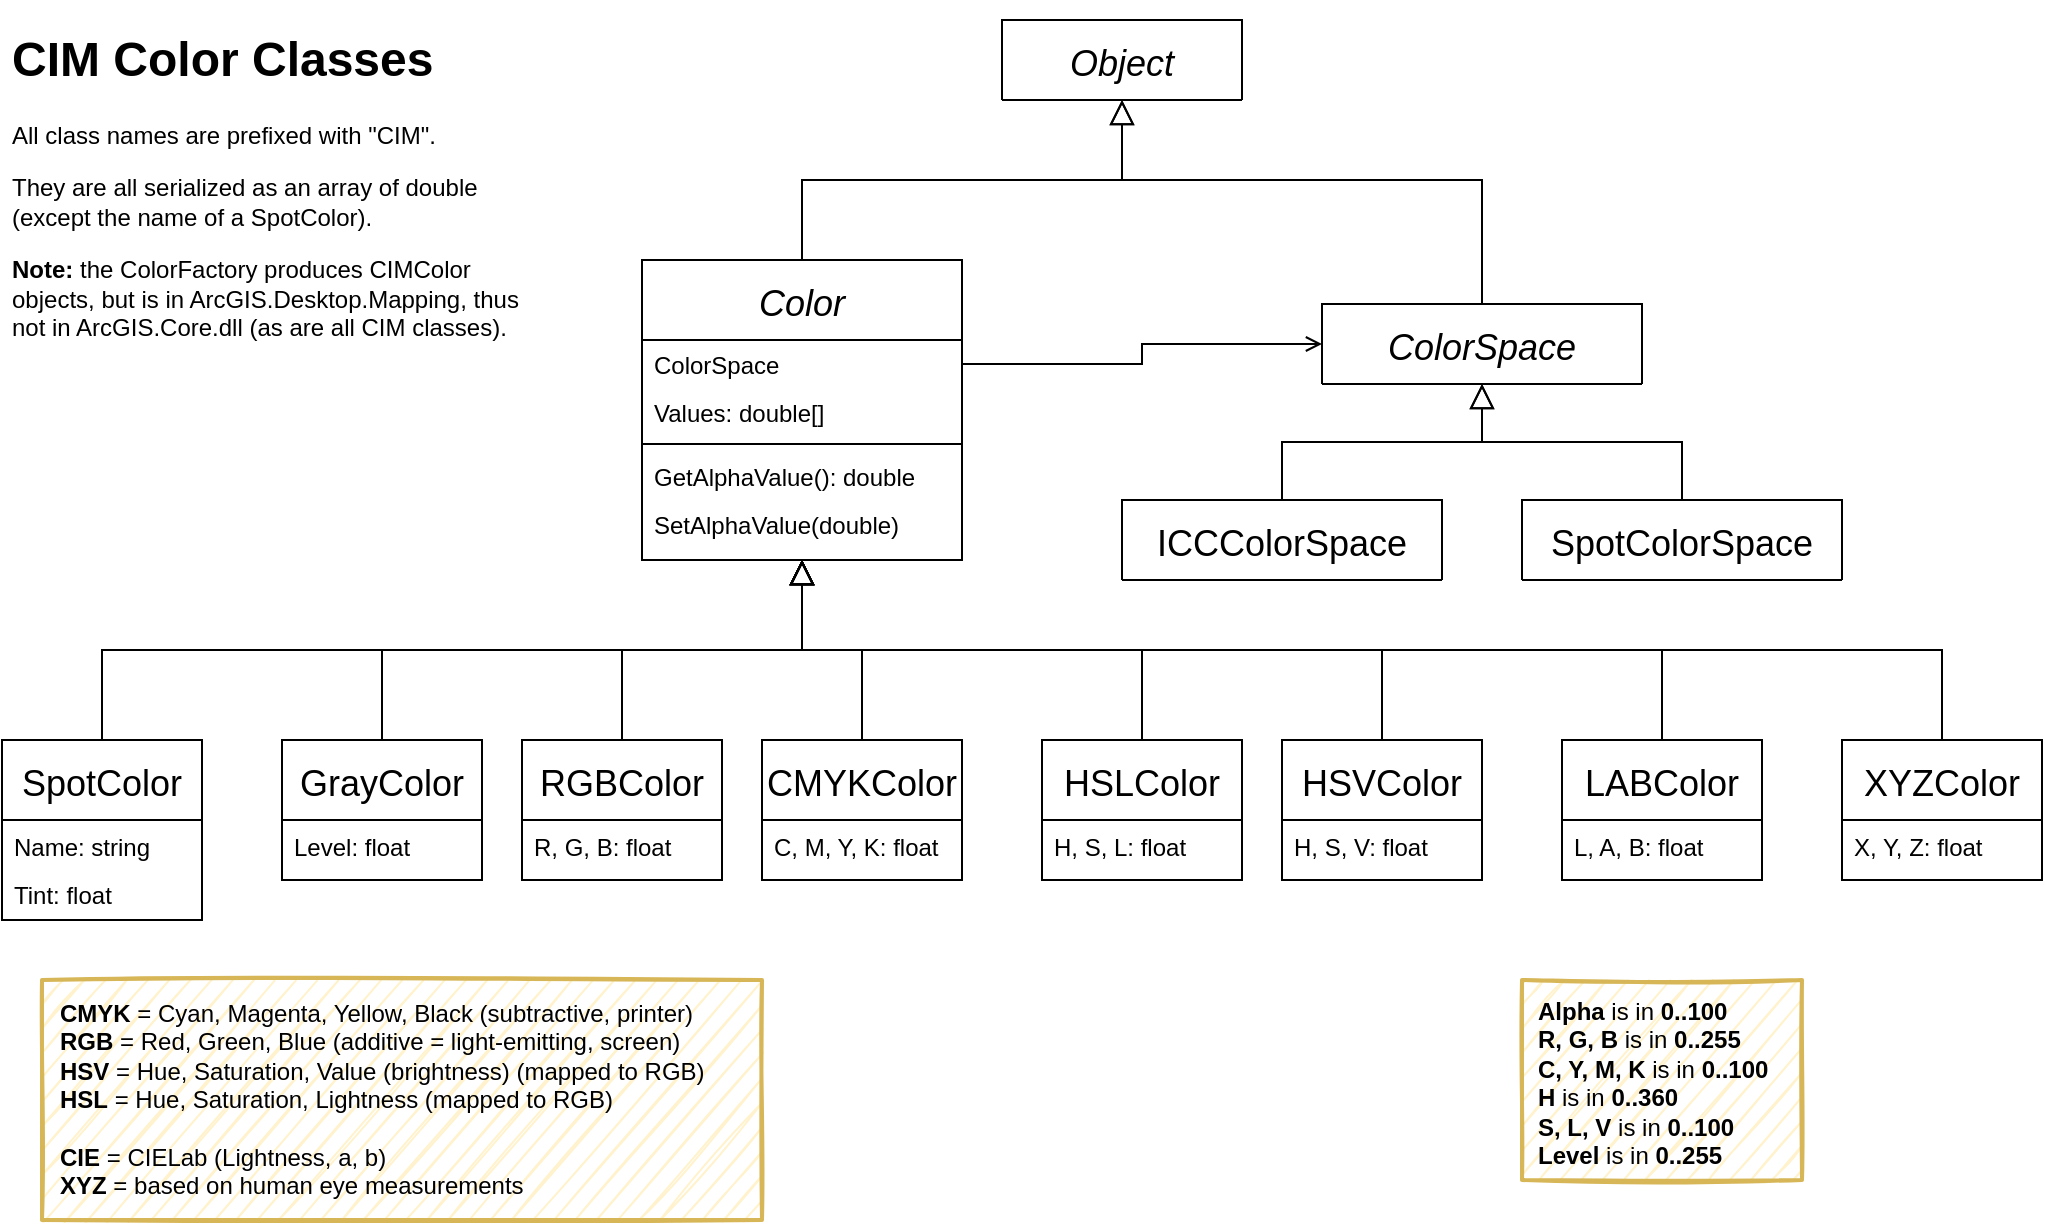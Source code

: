 <mxfile version="14.6.13" type="device" pages="2"><diagram id="C5RBs43oDa-KdzZeNtuy" name="Color"><mxGraphModel dx="1673" dy="1108" grid="1" gridSize="10" guides="1" tooltips="1" connect="1" arrows="1" fold="1" page="1" pageScale="1" pageWidth="1169" pageHeight="827" math="0" shadow="0"><root><mxCell id="WIyWlLk6GJQsqaUBKTNV-0"/><mxCell id="WIyWlLk6GJQsqaUBKTNV-1" parent="WIyWlLk6GJQsqaUBKTNV-0"/><mxCell id="09AtVgrAkusDHiry4Ni0-0" value="&lt;h1&gt;CIM Color Classes&lt;/h1&gt;&lt;p&gt;All class names are prefixed with &quot;CIM&quot;.&lt;/p&gt;&lt;p&gt;They are all serialized as an array of double&lt;br&gt;(except the name of a SpotColor).&lt;/p&gt;&lt;p&gt;&lt;b&gt;Note:&lt;/b&gt; the ColorFactory produces CIMColor objects, but is in ArcGIS.Desktop.Mapping, thus not in ArcGIS.Core.dll (as are all CIM classes).&lt;/p&gt;" style="text;html=1;strokeColor=none;fillColor=none;spacing=5;spacingTop=-20;whiteSpace=wrap;overflow=hidden;rounded=0;" parent="WIyWlLk6GJQsqaUBKTNV-1" vertex="1"><mxGeometry x="80" y="80" width="280" height="170" as="geometry"/></mxCell><mxCell id="09AtVgrAkusDHiry4Ni0-1" value="Object" style="swimlane;fontStyle=2;align=center;verticalAlign=middle;childLayout=stackLayout;horizontal=1;startSize=40;horizontalStack=0;resizeParent=1;resizeLast=0;collapsible=1;marginBottom=0;rounded=0;shadow=0;strokeWidth=1;fontSize=18;" parent="WIyWlLk6GJQsqaUBKTNV-1" vertex="1"><mxGeometry x="580" y="80" width="120" height="40" as="geometry"><mxRectangle x="340" y="380" width="170" height="26" as="alternateBounds"/></mxGeometry></mxCell><mxCell id="09AtVgrAkusDHiry4Ni0-5" value="Color" style="swimlane;fontStyle=2;align=center;verticalAlign=middle;childLayout=stackLayout;horizontal=1;startSize=40;horizontalStack=0;resizeParent=1;resizeLast=0;collapsible=1;marginBottom=0;rounded=0;shadow=0;strokeWidth=1;fontSize=18;" parent="WIyWlLk6GJQsqaUBKTNV-1" vertex="1"><mxGeometry x="400" y="200" width="160" height="150" as="geometry"><mxRectangle x="340" y="380" width="170" height="26" as="alternateBounds"/></mxGeometry></mxCell><mxCell id="09AtVgrAkusDHiry4Ni0-6" value="ColorSpace" style="text;align=left;verticalAlign=middle;spacingLeft=4;spacingRight=4;overflow=hidden;rotatable=0;points=[[0,0.5],[1,0.5]];portConstraint=eastwest;" parent="09AtVgrAkusDHiry4Ni0-5" vertex="1"><mxGeometry y="40" width="160" height="24" as="geometry"/></mxCell><mxCell id="09AtVgrAkusDHiry4Ni0-14" value="Values: double[]" style="text;strokeColor=none;fillColor=none;align=left;verticalAlign=middle;spacingLeft=4;spacingRight=4;overflow=hidden;rotatable=0;points=[[0,0.5],[1,0.5]];portConstraint=eastwest;fontSize=12;" parent="09AtVgrAkusDHiry4Ni0-5" vertex="1"><mxGeometry y="64" width="160" height="24" as="geometry"/></mxCell><mxCell id="09AtVgrAkusDHiry4Ni0-7" value="" style="line;html=1;strokeWidth=1;align=left;verticalAlign=middle;spacingTop=-1;spacingLeft=3;spacingRight=3;rotatable=0;labelPosition=right;points=[];portConstraint=eastwest;" parent="09AtVgrAkusDHiry4Ni0-5" vertex="1"><mxGeometry y="88" width="160" height="8" as="geometry"/></mxCell><mxCell id="09AtVgrAkusDHiry4Ni0-15" value="GetAlphaValue(): double" style="text;strokeColor=none;fillColor=none;align=left;verticalAlign=middle;spacingLeft=4;spacingRight=4;overflow=hidden;rotatable=0;points=[[0,0.5],[1,0.5]];portConstraint=eastwest;fontSize=12;" parent="09AtVgrAkusDHiry4Ni0-5" vertex="1"><mxGeometry y="96" width="160" height="24" as="geometry"/></mxCell><mxCell id="09AtVgrAkusDHiry4Ni0-16" value="SetAlphaValue(double)" style="text;strokeColor=none;fillColor=none;align=left;verticalAlign=middle;spacingLeft=4;spacingRight=4;overflow=hidden;rotatable=0;points=[[0,0.5],[1,0.5]];portConstraint=eastwest;fontSize=12;" parent="09AtVgrAkusDHiry4Ni0-5" vertex="1"><mxGeometry y="120" width="160" height="24" as="geometry"/></mxCell><mxCell id="09AtVgrAkusDHiry4Ni0-17" value="ColorSpace" style="swimlane;fontStyle=2;align=center;verticalAlign=middle;childLayout=stackLayout;horizontal=1;startSize=40;horizontalStack=0;resizeParent=1;resizeLast=0;collapsible=1;marginBottom=0;rounded=0;shadow=0;strokeWidth=1;fontSize=18;" parent="WIyWlLk6GJQsqaUBKTNV-1" vertex="1"><mxGeometry x="740" y="222" width="160" height="40" as="geometry"><mxRectangle x="340" y="380" width="170" height="26" as="alternateBounds"/></mxGeometry></mxCell><mxCell id="09AtVgrAkusDHiry4Ni0-18" value="ICCColorSpace" style="swimlane;fontStyle=0;align=center;verticalAlign=middle;childLayout=stackLayout;horizontal=1;startSize=40;horizontalStack=0;resizeParent=1;resizeLast=0;collapsible=1;marginBottom=0;rounded=0;shadow=0;strokeWidth=1;fontSize=18;" parent="WIyWlLk6GJQsqaUBKTNV-1" vertex="1"><mxGeometry x="640" y="320" width="160" height="40" as="geometry"><mxRectangle x="340" y="380" width="170" height="26" as="alternateBounds"/></mxGeometry></mxCell><mxCell id="09AtVgrAkusDHiry4Ni0-19" value="SpotColorSpace" style="swimlane;fontStyle=0;align=center;verticalAlign=middle;childLayout=stackLayout;horizontal=1;startSize=40;horizontalStack=0;resizeParent=1;resizeLast=0;collapsible=1;marginBottom=0;rounded=0;shadow=0;strokeWidth=1;fontSize=18;" parent="WIyWlLk6GJQsqaUBKTNV-1" vertex="1"><mxGeometry x="840" y="320" width="160" height="40" as="geometry"><mxRectangle x="340" y="380" width="170" height="26" as="alternateBounds"/></mxGeometry></mxCell><mxCell id="09AtVgrAkusDHiry4Ni0-20" value="" style="endArrow=block;endSize=10;endFill=0;shadow=0;strokeWidth=1;rounded=0;edgeStyle=elbowEdgeStyle;elbow=vertical;entryX=0.5;entryY=1;entryDx=0;entryDy=0;exitX=0.5;exitY=0;exitDx=0;exitDy=0;" parent="WIyWlLk6GJQsqaUBKTNV-1" source="09AtVgrAkusDHiry4Ni0-19" target="09AtVgrAkusDHiry4Ni0-17" edge="1"><mxGeometry width="160" relative="1" as="geometry"><mxPoint x="620" y="690" as="sourcePoint"/><mxPoint x="520" y="628" as="targetPoint"/></mxGeometry></mxCell><mxCell id="09AtVgrAkusDHiry4Ni0-21" value="" style="endArrow=block;endSize=10;endFill=0;shadow=0;strokeWidth=1;rounded=0;edgeStyle=elbowEdgeStyle;elbow=vertical;entryX=0.5;entryY=1;entryDx=0;entryDy=0;exitX=0.5;exitY=0;exitDx=0;exitDy=0;" parent="WIyWlLk6GJQsqaUBKTNV-1" source="09AtVgrAkusDHiry4Ni0-18" target="09AtVgrAkusDHiry4Ni0-17" edge="1"><mxGeometry width="160" relative="1" as="geometry"><mxPoint x="430" y="690" as="sourcePoint"/><mxPoint x="520" y="628" as="targetPoint"/></mxGeometry></mxCell><mxCell id="09AtVgrAkusDHiry4Ni0-22" value="" style="endArrow=block;endSize=10;endFill=0;shadow=0;strokeWidth=1;rounded=0;edgeStyle=elbowEdgeStyle;elbow=vertical;entryX=0.5;entryY=1;entryDx=0;entryDy=0;exitX=0.5;exitY=0;exitDx=0;exitDy=0;" parent="WIyWlLk6GJQsqaUBKTNV-1" source="09AtVgrAkusDHiry4Ni0-5" target="09AtVgrAkusDHiry4Ni0-1" edge="1"><mxGeometry width="160" relative="1" as="geometry"><mxPoint x="440" y="700" as="sourcePoint"/><mxPoint x="530" y="638" as="targetPoint"/></mxGeometry></mxCell><mxCell id="09AtVgrAkusDHiry4Ni0-23" value="" style="endArrow=block;endSize=10;endFill=0;shadow=0;strokeWidth=1;rounded=0;edgeStyle=elbowEdgeStyle;elbow=vertical;entryX=0.5;entryY=1;entryDx=0;entryDy=0;exitX=0.5;exitY=0;exitDx=0;exitDy=0;" parent="WIyWlLk6GJQsqaUBKTNV-1" source="09AtVgrAkusDHiry4Ni0-17" target="09AtVgrAkusDHiry4Ni0-1" edge="1"><mxGeometry width="160" relative="1" as="geometry"><mxPoint x="450" y="710" as="sourcePoint"/><mxPoint x="540" y="648" as="targetPoint"/><Array as="points"><mxPoint x="680" y="160"/></Array></mxGeometry></mxCell><mxCell id="09AtVgrAkusDHiry4Ni0-25" style="edgeStyle=elbowEdgeStyle;rounded=0;orthogonalLoop=1;jettySize=auto;html=1;entryX=0;entryY=0.5;entryDx=0;entryDy=0;fontSize=18;endArrow=open;endFill=0;exitX=1;exitY=0.5;exitDx=0;exitDy=0;" parent="WIyWlLk6GJQsqaUBKTNV-1" source="09AtVgrAkusDHiry4Ni0-6" target="09AtVgrAkusDHiry4Ni0-17" edge="1"><mxGeometry relative="1" as="geometry"/></mxCell><mxCell id="09AtVgrAkusDHiry4Ni0-39" value="SpotColor" style="swimlane;fontStyle=0;align=center;verticalAlign=middle;childLayout=stackLayout;horizontal=1;startSize=40;horizontalStack=0;resizeParent=1;resizeLast=0;collapsible=1;marginBottom=0;rounded=0;shadow=0;strokeWidth=1;fontSize=18;" parent="WIyWlLk6GJQsqaUBKTNV-1" vertex="1"><mxGeometry x="80" y="440" width="100" height="90" as="geometry"><mxRectangle x="340" y="380" width="170" height="26" as="alternateBounds"/></mxGeometry></mxCell><mxCell id="09AtVgrAkusDHiry4Ni0-40" value="Name: string" style="text;align=left;verticalAlign=middle;spacingLeft=4;spacingRight=4;overflow=hidden;rotatable=0;points=[[0,0.5],[1,0.5]];portConstraint=eastwest;" parent="09AtVgrAkusDHiry4Ni0-39" vertex="1"><mxGeometry y="40" width="100" height="26" as="geometry"/></mxCell><mxCell id="09AtVgrAkusDHiry4Ni0-42" value="Tint: float" style="text;strokeColor=none;fillColor=none;align=left;verticalAlign=middle;spacingLeft=4;spacingRight=4;overflow=hidden;rotatable=0;points=[[0,0.5],[1,0.5]];portConstraint=eastwest;fontSize=12;" parent="09AtVgrAkusDHiry4Ni0-39" vertex="1"><mxGeometry y="66" width="100" height="22" as="geometry"/></mxCell><mxCell id="09AtVgrAkusDHiry4Ni0-43" value="GrayColor" style="swimlane;fontStyle=0;align=center;verticalAlign=middle;childLayout=stackLayout;horizontal=1;startSize=40;horizontalStack=0;resizeParent=1;resizeLast=0;collapsible=1;marginBottom=0;rounded=0;shadow=0;strokeWidth=1;fontSize=18;" parent="WIyWlLk6GJQsqaUBKTNV-1" vertex="1"><mxGeometry x="220" y="440" width="100" height="70" as="geometry"><mxRectangle x="340" y="380" width="170" height="26" as="alternateBounds"/></mxGeometry></mxCell><mxCell id="09AtVgrAkusDHiry4Ni0-44" value="Level: float" style="text;align=left;verticalAlign=middle;spacingLeft=4;spacingRight=4;overflow=hidden;rotatable=0;points=[[0,0.5],[1,0.5]];portConstraint=eastwest;" parent="09AtVgrAkusDHiry4Ni0-43" vertex="1"><mxGeometry y="40" width="100" height="26" as="geometry"/></mxCell><mxCell id="09AtVgrAkusDHiry4Ni0-46" value="RGBColor" style="swimlane;fontStyle=0;align=center;verticalAlign=middle;childLayout=stackLayout;horizontal=1;startSize=40;horizontalStack=0;resizeParent=1;resizeLast=0;collapsible=1;marginBottom=0;rounded=0;shadow=0;strokeWidth=1;fontSize=18;" parent="WIyWlLk6GJQsqaUBKTNV-1" vertex="1"><mxGeometry x="340" y="440" width="100" height="70" as="geometry"><mxRectangle x="340" y="380" width="170" height="26" as="alternateBounds"/></mxGeometry></mxCell><mxCell id="09AtVgrAkusDHiry4Ni0-47" value="R, G, B: float" style="text;align=left;verticalAlign=middle;spacingLeft=4;spacingRight=4;overflow=hidden;rotatable=0;points=[[0,0.5],[1,0.5]];portConstraint=eastwest;" parent="09AtVgrAkusDHiry4Ni0-46" vertex="1"><mxGeometry y="40" width="100" height="26" as="geometry"/></mxCell><mxCell id="09AtVgrAkusDHiry4Ni0-48" value="CMYKColor" style="swimlane;fontStyle=0;align=center;verticalAlign=middle;childLayout=stackLayout;horizontal=1;startSize=40;horizontalStack=0;resizeParent=1;resizeLast=0;collapsible=1;marginBottom=0;rounded=0;shadow=0;strokeWidth=1;fontSize=18;" parent="WIyWlLk6GJQsqaUBKTNV-1" vertex="1"><mxGeometry x="460" y="440" width="100" height="70" as="geometry"><mxRectangle x="340" y="380" width="170" height="26" as="alternateBounds"/></mxGeometry></mxCell><mxCell id="09AtVgrAkusDHiry4Ni0-49" value="C, M, Y, K: float" style="text;align=left;verticalAlign=middle;spacingLeft=4;spacingRight=4;overflow=hidden;rotatable=0;points=[[0,0.5],[1,0.5]];portConstraint=eastwest;" parent="09AtVgrAkusDHiry4Ni0-48" vertex="1"><mxGeometry y="40" width="100" height="26" as="geometry"/></mxCell><mxCell id="09AtVgrAkusDHiry4Ni0-51" value="HSLColor" style="swimlane;fontStyle=0;align=center;verticalAlign=middle;childLayout=stackLayout;horizontal=1;startSize=40;horizontalStack=0;resizeParent=1;resizeLast=0;collapsible=1;marginBottom=0;rounded=0;shadow=0;strokeWidth=1;fontSize=18;" parent="WIyWlLk6GJQsqaUBKTNV-1" vertex="1"><mxGeometry x="600" y="440" width="100" height="70" as="geometry"><mxRectangle x="340" y="380" width="170" height="26" as="alternateBounds"/></mxGeometry></mxCell><mxCell id="09AtVgrAkusDHiry4Ni0-52" value="H, S, L: float" style="text;align=left;verticalAlign=middle;spacingLeft=4;spacingRight=4;overflow=hidden;rotatable=0;points=[[0,0.5],[1,0.5]];portConstraint=eastwest;" parent="09AtVgrAkusDHiry4Ni0-51" vertex="1"><mxGeometry y="40" width="100" height="26" as="geometry"/></mxCell><mxCell id="09AtVgrAkusDHiry4Ni0-53" value="HSVColor" style="swimlane;fontStyle=0;align=center;verticalAlign=middle;childLayout=stackLayout;horizontal=1;startSize=40;horizontalStack=0;resizeParent=1;resizeLast=0;collapsible=1;marginBottom=0;rounded=0;shadow=0;strokeWidth=1;fontSize=18;" parent="WIyWlLk6GJQsqaUBKTNV-1" vertex="1"><mxGeometry x="720" y="440" width="100" height="70" as="geometry"><mxRectangle x="340" y="380" width="170" height="26" as="alternateBounds"/></mxGeometry></mxCell><mxCell id="09AtVgrAkusDHiry4Ni0-54" value="H, S, V: float" style="text;align=left;verticalAlign=middle;spacingLeft=4;spacingRight=4;overflow=hidden;rotatable=0;points=[[0,0.5],[1,0.5]];portConstraint=eastwest;" parent="09AtVgrAkusDHiry4Ni0-53" vertex="1"><mxGeometry y="40" width="100" height="26" as="geometry"/></mxCell><mxCell id="09AtVgrAkusDHiry4Ni0-55" value="LABColor" style="swimlane;fontStyle=0;align=center;verticalAlign=middle;childLayout=stackLayout;horizontal=1;startSize=40;horizontalStack=0;resizeParent=1;resizeLast=0;collapsible=1;marginBottom=0;rounded=0;shadow=0;strokeWidth=1;fontSize=18;" parent="WIyWlLk6GJQsqaUBKTNV-1" vertex="1"><mxGeometry x="860" y="440" width="100" height="70" as="geometry"><mxRectangle x="340" y="380" width="170" height="26" as="alternateBounds"/></mxGeometry></mxCell><mxCell id="09AtVgrAkusDHiry4Ni0-56" value="L, A, B: float" style="text;align=left;verticalAlign=middle;spacingLeft=4;spacingRight=4;overflow=hidden;rotatable=0;points=[[0,0.5],[1,0.5]];portConstraint=eastwest;" parent="09AtVgrAkusDHiry4Ni0-55" vertex="1"><mxGeometry y="40" width="100" height="26" as="geometry"/></mxCell><mxCell id="09AtVgrAkusDHiry4Ni0-57" value="XYZColor" style="swimlane;fontStyle=0;align=center;verticalAlign=middle;childLayout=stackLayout;horizontal=1;startSize=40;horizontalStack=0;resizeParent=1;resizeLast=0;collapsible=1;marginBottom=0;rounded=0;shadow=0;strokeWidth=1;fontSize=18;" parent="WIyWlLk6GJQsqaUBKTNV-1" vertex="1"><mxGeometry x="1000" y="440" width="100" height="70" as="geometry"><mxRectangle x="340" y="380" width="170" height="26" as="alternateBounds"/></mxGeometry></mxCell><mxCell id="09AtVgrAkusDHiry4Ni0-58" value="X, Y, Z: float" style="text;align=left;verticalAlign=middle;spacingLeft=4;spacingRight=4;overflow=hidden;rotatable=0;points=[[0,0.5],[1,0.5]];portConstraint=eastwest;" parent="09AtVgrAkusDHiry4Ni0-57" vertex="1"><mxGeometry y="40" width="100" height="26" as="geometry"/></mxCell><mxCell id="09AtVgrAkusDHiry4Ni0-59" value="" style="endArrow=block;endSize=10;endFill=0;shadow=0;strokeWidth=1;rounded=0;edgeStyle=elbowEdgeStyle;elbow=vertical;exitX=0.5;exitY=0;exitDx=0;exitDy=0;entryX=0.5;entryY=1;entryDx=0;entryDy=0;" parent="WIyWlLk6GJQsqaUBKTNV-1" source="09AtVgrAkusDHiry4Ni0-39" edge="1" target="09AtVgrAkusDHiry4Ni0-5"><mxGeometry width="160" relative="1" as="geometry"><mxPoint x="490" y="210" as="sourcePoint"/><mxPoint x="480" y="360" as="targetPoint"/></mxGeometry></mxCell><mxCell id="09AtVgrAkusDHiry4Ni0-60" value="" style="endArrow=block;endSize=10;endFill=0;shadow=0;strokeWidth=1;rounded=0;edgeStyle=elbowEdgeStyle;elbow=vertical;exitX=0.5;exitY=0;exitDx=0;exitDy=0;entryX=0.5;entryY=1;entryDx=0;entryDy=0;" parent="WIyWlLk6GJQsqaUBKTNV-1" source="09AtVgrAkusDHiry4Ni0-43" edge="1" target="09AtVgrAkusDHiry4Ni0-5"><mxGeometry width="160" relative="1" as="geometry"><mxPoint x="140" y="450" as="sourcePoint"/><mxPoint x="480" y="360" as="targetPoint"/></mxGeometry></mxCell><mxCell id="09AtVgrAkusDHiry4Ni0-61" value="" style="endArrow=block;endSize=10;endFill=0;shadow=0;strokeWidth=1;rounded=0;edgeStyle=elbowEdgeStyle;elbow=vertical;exitX=0.5;exitY=0;exitDx=0;exitDy=0;entryX=0.5;entryY=1;entryDx=0;entryDy=0;" parent="WIyWlLk6GJQsqaUBKTNV-1" source="09AtVgrAkusDHiry4Ni0-46" target="09AtVgrAkusDHiry4Ni0-5" edge="1"><mxGeometry width="160" relative="1" as="geometry"><mxPoint x="280" y="450" as="sourcePoint"/><mxPoint x="490" y="370" as="targetPoint"/></mxGeometry></mxCell><mxCell id="09AtVgrAkusDHiry4Ni0-62" value="" style="endArrow=block;endSize=10;endFill=0;shadow=0;strokeWidth=1;rounded=0;edgeStyle=elbowEdgeStyle;elbow=vertical;exitX=0.5;exitY=0;exitDx=0;exitDy=0;entryX=0.5;entryY=1;entryDx=0;entryDy=0;" parent="WIyWlLk6GJQsqaUBKTNV-1" source="09AtVgrAkusDHiry4Ni0-48" target="09AtVgrAkusDHiry4Ni0-5" edge="1"><mxGeometry width="160" relative="1" as="geometry"><mxPoint x="400" y="450" as="sourcePoint"/><mxPoint x="490" y="370" as="targetPoint"/></mxGeometry></mxCell><mxCell id="09AtVgrAkusDHiry4Ni0-63" value="" style="endArrow=block;endSize=10;endFill=0;shadow=0;strokeWidth=1;rounded=0;edgeStyle=elbowEdgeStyle;elbow=vertical;exitX=0.5;exitY=0;exitDx=0;exitDy=0;entryX=0.5;entryY=1;entryDx=0;entryDy=0;" parent="WIyWlLk6GJQsqaUBKTNV-1" source="09AtVgrAkusDHiry4Ni0-51" target="09AtVgrAkusDHiry4Ni0-5" edge="1"><mxGeometry width="160" relative="1" as="geometry"><mxPoint x="520" y="450" as="sourcePoint"/><mxPoint x="490" y="370" as="targetPoint"/></mxGeometry></mxCell><mxCell id="09AtVgrAkusDHiry4Ni0-64" value="" style="endArrow=block;endSize=10;endFill=0;shadow=0;strokeWidth=1;rounded=0;edgeStyle=elbowEdgeStyle;elbow=vertical;exitX=0.5;exitY=0;exitDx=0;exitDy=0;entryX=0.5;entryY=1;entryDx=0;entryDy=0;" parent="WIyWlLk6GJQsqaUBKTNV-1" source="09AtVgrAkusDHiry4Ni0-53" edge="1" target="09AtVgrAkusDHiry4Ni0-5"><mxGeometry width="160" relative="1" as="geometry"><mxPoint x="660" y="450" as="sourcePoint"/><mxPoint x="480" y="360" as="targetPoint"/></mxGeometry></mxCell><mxCell id="09AtVgrAkusDHiry4Ni0-65" value="" style="endArrow=block;endSize=10;endFill=0;shadow=0;strokeWidth=1;rounded=0;edgeStyle=elbowEdgeStyle;elbow=vertical;exitX=0.5;exitY=0;exitDx=0;exitDy=0;entryX=0.5;entryY=1;entryDx=0;entryDy=0;" parent="WIyWlLk6GJQsqaUBKTNV-1" source="09AtVgrAkusDHiry4Ni0-55" edge="1" target="09AtVgrAkusDHiry4Ni0-5"><mxGeometry width="160" relative="1" as="geometry"><mxPoint x="780" y="450" as="sourcePoint"/><mxPoint x="480" y="360" as="targetPoint"/></mxGeometry></mxCell><mxCell id="09AtVgrAkusDHiry4Ni0-66" value="" style="endArrow=block;endSize=10;endFill=0;shadow=0;strokeWidth=1;rounded=0;edgeStyle=elbowEdgeStyle;elbow=vertical;exitX=0.5;exitY=0;exitDx=0;exitDy=0;entryX=0.5;entryY=1;entryDx=0;entryDy=0;" parent="WIyWlLk6GJQsqaUBKTNV-1" source="09AtVgrAkusDHiry4Ni0-57" edge="1" target="09AtVgrAkusDHiry4Ni0-5"><mxGeometry width="160" relative="1" as="geometry"><mxPoint x="920" y="450" as="sourcePoint"/><mxPoint x="480" y="360" as="targetPoint"/></mxGeometry></mxCell><mxCell id="09AtVgrAkusDHiry4Ni0-67" value="&lt;b&gt;CMYK&lt;/b&gt; = Cyan, Magenta, Yellow, Black (subtractive, printer)&lt;br&gt;&lt;b&gt;RGB&lt;/b&gt; = Red, Green, Blue (additive = light-emitting, screen)&lt;br style=&quot;font-size: 12px&quot;&gt;&lt;b&gt;HSV&lt;/b&gt; = Hue, Saturation, Value (brightness) (mapped to RGB)&lt;br style=&quot;font-size: 12px&quot;&gt;&lt;b&gt;HSL&lt;/b&gt; = Hue, Saturation, Lightness (mapped to RGB)&lt;br style=&quot;font-size: 12px&quot;&gt;&lt;br&gt;&lt;b&gt;CIE&lt;/b&gt;&amp;nbsp;= CIELab (Lightness, a, b)&lt;br style=&quot;font-size: 12px&quot;&gt;&lt;b&gt;XYZ&lt;/b&gt; = based on human eye measurements" style="text;strokeColor=#d6b656;spacing=5;spacingTop=0;overflow=hidden;rounded=0;fontSize=12;strokeWidth=2;fillColor=#fff2cc;sketch=1;html=1;whiteSpace=wrap;spacingLeft=4;" parent="WIyWlLk6GJQsqaUBKTNV-1" vertex="1"><mxGeometry x="100" y="560" width="360" height="120" as="geometry"/></mxCell><mxCell id="09AtVgrAkusDHiry4Ni0-68" value="&lt;div style=&quot;font-size: 12px&quot;&gt;&lt;b&gt;Alpha&lt;/b&gt; is in &lt;b&gt;0..100&lt;/b&gt;&lt;/div&gt;&lt;div style=&quot;font-size: 12px&quot;&gt;&lt;b&gt;R, G, B&lt;/b&gt; is in &lt;b&gt;0..255&lt;/b&gt;&lt;/div&gt;&lt;div style=&quot;font-size: 12px&quot;&gt;&lt;b&gt;C, Y, M, K&lt;/b&gt; is in &lt;b&gt;0..100&lt;/b&gt;&lt;/div&gt;&lt;div style=&quot;font-size: 12px&quot;&gt;&lt;b&gt;H&lt;/b&gt; is in &lt;b&gt;0..360&lt;/b&gt;&lt;/div&gt;&lt;div style=&quot;font-size: 12px&quot;&gt;&lt;b&gt;S, L, V&lt;/b&gt; is in &lt;b&gt;0..100&lt;/b&gt;&lt;/div&gt;&lt;div style=&quot;font-size: 12px&quot;&gt;&lt;b&gt;Level&lt;/b&gt; is in &lt;b&gt;0..255&lt;/b&gt;&lt;/div&gt;" style="text;html=1;strokeColor=#d6b656;fillColor=#fff2cc;align=left;verticalAlign=top;whiteSpace=wrap;rounded=0;fontSize=16;strokeWidth=2;perimeterSpacing=0;sketch=1;shadow=0;glass=0;spacing=4;spacingLeft=4;" parent="WIyWlLk6GJQsqaUBKTNV-1" vertex="1"><mxGeometry x="840" y="560" width="140" height="100" as="geometry"/></mxCell></root></mxGraphModel></diagram><diagram id="14ykhElNtn1VyqSesHZ4" name="Symbol"><mxGraphModel dx="2031" dy="1346" grid="1" gridSize="10" guides="1" tooltips="1" connect="1" arrows="1" fold="1" page="1" pageScale="1" pageWidth="1654" pageHeight="1169" math="0" shadow="0"><root><mxCell id="KMeuFtegbVuyU5qou7N_-0"/><mxCell id="KMeuFtegbVuyU5qou7N_-1" parent="KMeuFtegbVuyU5qou7N_-0"/><mxCell id="mB_LgWKfruoXzDqyo767-0" value="&lt;h1&gt;CIM Symbol Classes&lt;/h1&gt;&lt;p&gt;All class names are prefixed with &quot;CIM&quot; (but not the enums!)&lt;/p&gt;Not all classes are shown and not all properties.&lt;p&gt;Abstract classes are shown in italics.&lt;/p&gt;" style="text;html=1;strokeColor=none;fillColor=none;spacing=5;spacingTop=-20;whiteSpace=wrap;overflow=hidden;rounded=0;" vertex="1" parent="KMeuFtegbVuyU5qou7N_-1"><mxGeometry x="80" y="80" width="360" height="130" as="geometry"/></mxCell><mxCell id="0LjrBC4bx3vtmKvwGVQH-0" value="Renderer" style="swimlane;fontStyle=2;align=center;verticalAlign=middle;childLayout=stackLayout;horizontal=1;startSize=40;horizontalStack=0;resizeParent=1;resizeLast=0;collapsible=1;marginBottom=0;rounded=0;shadow=0;strokeWidth=1;fontSize=18;" vertex="1" parent="KMeuFtegbVuyU5qou7N_-1"><mxGeometry x="100" y="280" width="120" height="40" as="geometry"><mxRectangle x="340" y="380" width="170" height="26" as="alternateBounds"/></mxGeometry></mxCell><mxCell id="0LjrBC4bx3vtmKvwGVQH-1" value="Object" style="swimlane;fontStyle=2;align=center;verticalAlign=middle;childLayout=stackLayout;horizontal=1;startSize=40;horizontalStack=0;resizeParent=1;resizeLast=0;collapsible=1;marginBottom=0;rounded=0;shadow=0;strokeWidth=1;fontSize=18;" vertex="1" parent="KMeuFtegbVuyU5qou7N_-1"><mxGeometry x="590" y="120" width="120" height="40" as="geometry"><mxRectangle x="340" y="380" width="170" height="26" as="alternateBounds"/></mxGeometry></mxCell><mxCell id="0LjrBC4bx3vtmKvwGVQH-2" value="Symbol" style="swimlane;fontStyle=2;align=center;verticalAlign=middle;childLayout=stackLayout;horizontal=1;startSize=40;horizontalStack=0;resizeParent=1;resizeLast=0;collapsible=1;marginBottom=0;rounded=0;shadow=0;strokeWidth=1;fontSize=18;" vertex="1" parent="KMeuFtegbVuyU5qou7N_-1"><mxGeometry x="480" y="280" width="120" height="40" as="geometry"><mxRectangle x="340" y="380" width="170" height="26" as="alternateBounds"/></mxGeometry></mxCell><mxCell id="0LjrBC4bx3vtmKvwGVQH-3" value="GeometricEffect" style="swimlane;fontStyle=2;align=center;verticalAlign=middle;childLayout=stackLayout;horizontal=1;startSize=40;horizontalStack=0;resizeParent=1;resizeLast=0;collapsible=1;marginBottom=0;rounded=0;shadow=0;strokeWidth=1;fontSize=18;" vertex="1" parent="KMeuFtegbVuyU5qou7N_-1"><mxGeometry x="1000" y="280" width="160" height="60" as="geometry"><mxRectangle x="340" y="380" width="170" height="26" as="alternateBounds"/></mxGeometry></mxCell><mxCell id="GqUAJEwssX0TbUAzv0Qh-22" value="PrimitiveName" style="text;strokeColor=none;fillColor=none;align=left;verticalAlign=middle;spacingLeft=4;spacingRight=4;overflow=hidden;rotatable=0;points=[[0,0.5],[1,0.5]];portConstraint=eastwest;fontSize=12;fontStyle=1" vertex="1" parent="0LjrBC4bx3vtmKvwGVQH-3"><mxGeometry y="40" width="160" height="20" as="geometry"/></mxCell><mxCell id="0LjrBC4bx3vtmKvwGVQH-4" value="MarkerPlacement" style="swimlane;fontStyle=2;align=center;verticalAlign=middle;childLayout=stackLayout;horizontal=1;startSize=40;horizontalStack=0;resizeParent=1;resizeLast=0;collapsible=1;marginBottom=0;rounded=0;shadow=0;strokeWidth=1;fontSize=18;" vertex="1" parent="KMeuFtegbVuyU5qou7N_-1"><mxGeometry x="1320" y="280" width="160" height="60" as="geometry"><mxRectangle x="340" y="380" width="170" height="26" as="alternateBounds"/></mxGeometry></mxCell><mxCell id="GqUAJEwssX0TbUAzv0Qh-62" value="PrimitiveName" style="text;strokeColor=none;fillColor=none;align=left;verticalAlign=middle;spacingLeft=4;spacingRight=4;overflow=hidden;rotatable=0;points=[[0,0.5],[1,0.5]];portConstraint=eastwest;fontSize=12;fontStyle=1" vertex="1" parent="0LjrBC4bx3vtmKvwGVQH-4"><mxGeometry y="40" width="160" height="20" as="geometry"/></mxCell><mxCell id="501WZQpMKZRGfcW2Ai51-0" value="SymbolReference" style="swimlane;fontStyle=0;align=center;verticalAlign=middle;childLayout=stackLayout;horizontal=1;startSize=40;horizontalStack=0;resizeParent=1;resizeLast=0;collapsible=1;marginBottom=0;rounded=0;shadow=0;strokeWidth=1;fontSize=18;" vertex="1" parent="KMeuFtegbVuyU5qou7N_-1"><mxGeometry x="80" y="400" width="160" height="110" as="geometry"><mxRectangle x="340" y="380" width="170" height="26" as="alternateBounds"/></mxGeometry></mxCell><mxCell id="501WZQpMKZRGfcW2Ai51-1" value="Symbol" style="text;align=left;verticalAlign=middle;spacingLeft=4;spacingRight=4;overflow=hidden;rotatable=0;points=[[0,0.5],[1,0.5]];portConstraint=eastwest;spacing=0;" vertex="1" parent="501WZQpMKZRGfcW2Ai51-0"><mxGeometry y="40" width="160" height="20" as="geometry"/></mxCell><mxCell id="501WZQpMKZRGfcW2Ai51-2" value="PrimitiveOverrides: []" style="text;strokeColor=none;fillColor=none;align=left;verticalAlign=middle;spacingLeft=4;spacingRight=4;overflow=hidden;rotatable=0;points=[[0,0.5],[1,0.5]];portConstraint=eastwest;fontSize=12;spacing=0;" vertex="1" parent="501WZQpMKZRGfcW2Ai51-0"><mxGeometry y="60" width="160" height="22" as="geometry"/></mxCell><mxCell id="GqUAJEwssX0TbUAzv0Qh-3" value="Min/MaxScale: double" style="text;strokeColor=none;fillColor=none;align=left;verticalAlign=middle;spacingLeft=4;spacingRight=4;overflow=hidden;rotatable=0;points=[[0,0.5],[1,0.5]];portConstraint=eastwest;spacing=0;" vertex="1" parent="501WZQpMKZRGfcW2Ai51-0"><mxGeometry y="82" width="160" height="20" as="geometry"/></mxCell><mxCell id="501WZQpMKZRGfcW2Ai51-3" value="PrimitiveOverride" style="swimlane;fontStyle=0;align=center;verticalAlign=middle;childLayout=stackLayout;horizontal=1;startSize=40;horizontalStack=0;resizeParent=1;resizeLast=0;collapsible=1;marginBottom=0;rounded=0;shadow=0;strokeWidth=1;fontSize=18;" vertex="1" parent="KMeuFtegbVuyU5qou7N_-1"><mxGeometry x="80" y="560" width="160" height="130" as="geometry"><mxRectangle x="340" y="380" width="170" height="26" as="alternateBounds"/></mxGeometry></mxCell><mxCell id="501WZQpMKZRGfcW2Ai51-4" value="PrimitiveName: string" style="text;align=left;verticalAlign=middle;spacingLeft=4;spacingRight=4;overflow=hidden;rotatable=0;points=[[0,0.5],[1,0.5]];portConstraint=eastwest;" vertex="1" parent="501WZQpMKZRGfcW2Ai51-3"><mxGeometry y="40" width="160" height="20" as="geometry"/></mxCell><mxCell id="501WZQpMKZRGfcW2Ai51-5" value="PropertyName: string" style="text;strokeColor=none;fillColor=none;align=left;verticalAlign=middle;spacingLeft=4;spacingRight=4;overflow=hidden;rotatable=0;points=[[0,0.5],[1,0.5]];portConstraint=eastwest;fontSize=12;" vertex="1" parent="501WZQpMKZRGfcW2Ai51-3"><mxGeometry y="60" width="160" height="20" as="geometry"/></mxCell><mxCell id="GqUAJEwssX0TbUAzv0Qh-4" value="Expression: string" style="text;strokeColor=none;fillColor=none;align=left;verticalAlign=middle;spacingLeft=4;spacingRight=4;overflow=hidden;rotatable=0;points=[[0,0.5],[1,0.5]];portConstraint=eastwest;fontSize=12;" vertex="1" parent="501WZQpMKZRGfcW2Ai51-3"><mxGeometry y="80" width="160" height="20" as="geometry"/></mxCell><mxCell id="GqUAJEwssX0TbUAzv0Qh-5" value="ValueExpressionInfo" style="text;strokeColor=none;fillColor=none;align=left;verticalAlign=middle;spacingLeft=4;spacingRight=4;overflow=hidden;rotatable=0;points=[[0,0.5],[1,0.5]];portConstraint=eastwest;fontSize=12;" vertex="1" parent="501WZQpMKZRGfcW2Ai51-3"><mxGeometry y="100" width="160" height="20" as="geometry"/></mxCell><mxCell id="501WZQpMKZRGfcW2Ai51-6" value="ExpressionInfo" style="swimlane;fontStyle=0;align=center;verticalAlign=middle;childLayout=stackLayout;horizontal=1;startSize=40;horizontalStack=0;resizeParent=1;resizeLast=0;collapsible=1;marginBottom=0;rounded=0;shadow=0;strokeWidth=1;fontSize=18;" vertex="1" parent="KMeuFtegbVuyU5qou7N_-1"><mxGeometry x="80" y="740" width="160" height="130" as="geometry"><mxRectangle x="340" y="380" width="170" height="26" as="alternateBounds"/></mxGeometry></mxCell><mxCell id="501WZQpMKZRGfcW2Ai51-7" value="Title: string" style="text;align=left;verticalAlign=middle;spacingLeft=4;spacingRight=4;overflow=hidden;rotatable=0;points=[[0,0.5],[1,0.5]];portConstraint=eastwest;" vertex="1" parent="501WZQpMKZRGfcW2Ai51-6"><mxGeometry y="40" width="160" height="20" as="geometry"/></mxCell><mxCell id="GqUAJEwssX0TbUAzv0Qh-6" value="Expression: string" style="text;strokeColor=none;fillColor=none;align=left;verticalAlign=middle;spacingLeft=4;spacingRight=4;overflow=hidden;rotatable=0;points=[[0,0.5],[1,0.5]];portConstraint=eastwest;fontSize=12;" vertex="1" parent="501WZQpMKZRGfcW2Ai51-6"><mxGeometry y="60" width="160" height="20" as="geometry"/></mxCell><mxCell id="GqUAJEwssX0TbUAzv0Qh-7" value="Name: string" style="text;strokeColor=none;fillColor=none;align=left;verticalAlign=middle;spacingLeft=4;spacingRight=4;overflow=hidden;rotatable=0;points=[[0,0.5],[1,0.5]];portConstraint=eastwest;fontSize=12;" vertex="1" parent="501WZQpMKZRGfcW2Ai51-6"><mxGeometry y="80" width="160" height="20" as="geometry"/></mxCell><mxCell id="501WZQpMKZRGfcW2Ai51-8" value="ReturnType: Default/String/Numeric" style="text;strokeColor=none;fillColor=none;align=left;verticalAlign=middle;spacingLeft=4;spacingRight=4;overflow=hidden;rotatable=0;points=[[0,0.5],[1,0.5]];portConstraint=eastwest;fontSize=10;" vertex="1" parent="501WZQpMKZRGfcW2Ai51-6"><mxGeometry y="100" width="160" height="20" as="geometry"/></mxCell><mxCell id="501WZQpMKZRGfcW2Ai51-10" value="TextSymbol" style="swimlane;fontStyle=0;align=center;verticalAlign=middle;childLayout=stackLayout;horizontal=1;startSize=40;horizontalStack=0;resizeParent=1;resizeLast=0;collapsible=1;marginBottom=0;rounded=0;shadow=0;strokeWidth=1;fontSize=18;" vertex="1" parent="KMeuFtegbVuyU5qou7N_-1"><mxGeometry x="340" y="440" width="120" height="60" as="geometry"><mxRectangle x="340" y="380" width="170" height="26" as="alternateBounds"/></mxGeometry></mxCell><mxCell id="501WZQpMKZRGfcW2Ai51-11" value="many properties" style="text;align=center;verticalAlign=middle;spacingLeft=4;spacingRight=4;overflow=hidden;rotatable=0;points=[[0,0.5],[1,0.5]];portConstraint=eastwest;fontStyle=2" vertex="1" parent="501WZQpMKZRGfcW2Ai51-10"><mxGeometry y="40" width="120" height="20" as="geometry"/></mxCell><mxCell id="501WZQpMKZRGfcW2Ai51-19" value="PointSymbol" style="swimlane;fontStyle=0;align=center;verticalAlign=middle;childLayout=stackLayout;horizontal=1;startSize=40;horizontalStack=0;resizeParent=1;resizeLast=0;collapsible=1;marginBottom=0;rounded=0;shadow=0;strokeWidth=1;fontSize=18;" vertex="1" parent="KMeuFtegbVuyU5qou7N_-1"><mxGeometry x="320" y="620" width="120" height="130" as="geometry"><mxRectangle x="340" y="380" width="170" height="26" as="alternateBounds"/></mxGeometry></mxCell><mxCell id="501WZQpMKZRGfcW2Ai51-20" value="+ Angle" style="text;align=left;verticalAlign=middle;spacingLeft=4;spacingRight=4;overflow=hidden;rotatable=0;points=[[0,0.5],[1,0.5]];portConstraint=eastwest;spacing=2;" vertex="1" parent="501WZQpMKZRGfcW2Ai51-19"><mxGeometry y="40" width="120" height="20" as="geometry"/></mxCell><mxCell id="501WZQpMKZRGfcW2Ai51-21" value="+ Callout" style="text;strokeColor=none;fillColor=none;align=left;verticalAlign=middle;spacingLeft=4;spacingRight=4;overflow=hidden;rotatable=0;points=[[0,0.5],[1,0.5]];portConstraint=eastwest;fontSize=12;" vertex="1" parent="501WZQpMKZRGfcW2Ai51-19"><mxGeometry y="60" width="120" height="20" as="geometry"/></mxCell><mxCell id="GqUAJEwssX0TbUAzv0Qh-27" value="+ Halo" style="text;strokeColor=none;fillColor=none;align=left;verticalAlign=middle;spacingLeft=4;spacingRight=4;overflow=hidden;rotatable=0;points=[[0,0.5],[1,0.5]];portConstraint=eastwest;fontSize=12;" vertex="1" parent="501WZQpMKZRGfcW2Ai51-19"><mxGeometry y="80" width="120" height="20" as="geometry"/></mxCell><mxCell id="GqUAJEwssX0TbUAzv0Qh-26" value="+ ..." style="text;strokeColor=none;fillColor=none;align=left;verticalAlign=middle;spacingLeft=4;spacingRight=4;overflow=hidden;rotatable=0;points=[[0,0.5],[1,0.5]];portConstraint=eastwest;fontSize=12;" vertex="1" parent="501WZQpMKZRGfcW2Ai51-19"><mxGeometry y="100" width="120" height="20" as="geometry"/></mxCell><mxCell id="501WZQpMKZRGfcW2Ai51-22" value="LineSymbol" style="swimlane;fontStyle=0;align=center;verticalAlign=middle;childLayout=stackLayout;horizontal=1;startSize=40;horizontalStack=0;resizeParent=1;resizeLast=0;collapsible=1;marginBottom=0;rounded=0;shadow=0;strokeWidth=1;fontSize=18;" vertex="1" parent="KMeuFtegbVuyU5qou7N_-1"><mxGeometry x="460" y="620" width="120" height="40" as="geometry"><mxRectangle x="340" y="380" width="170" height="26" as="alternateBounds"/></mxGeometry></mxCell><mxCell id="501WZQpMKZRGfcW2Ai51-28" value="PolygonSymbol" style="swimlane;fontStyle=0;align=center;verticalAlign=middle;childLayout=stackLayout;horizontal=1;startSize=40;horizontalStack=0;resizeParent=1;resizeLast=0;collapsible=1;marginBottom=0;rounded=0;shadow=0;strokeWidth=1;fontSize=18;" vertex="1" parent="KMeuFtegbVuyU5qou7N_-1"><mxGeometry x="600" y="620" width="140" height="40" as="geometry"><mxRectangle x="340" y="380" width="170" height="26" as="alternateBounds"/></mxGeometry></mxCell><mxCell id="501WZQpMKZRGfcW2Ai51-31" value="Fill" style="swimlane;fontStyle=2;align=center;verticalAlign=middle;childLayout=stackLayout;horizontal=1;startSize=40;horizontalStack=0;resizeParent=1;resizeLast=0;collapsible=1;marginBottom=0;rounded=0;shadow=0;strokeWidth=1;fontSize=18;" vertex="1" parent="KMeuFtegbVuyU5qou7N_-1"><mxGeometry x="650" y="770" width="120" height="40" as="geometry"><mxRectangle x="340" y="380" width="170" height="26" as="alternateBounds"/></mxGeometry></mxCell><mxCell id="501WZQpMKZRGfcW2Ai51-32" value="Stroke" style="swimlane;fontStyle=2;align=center;verticalAlign=middle;childLayout=stackLayout;horizontal=1;startSize=40;horizontalStack=0;resizeParent=1;resizeLast=0;collapsible=1;marginBottom=0;rounded=0;shadow=0;strokeWidth=1;fontSize=18;" vertex="1" parent="KMeuFtegbVuyU5qou7N_-1"><mxGeometry x="810" y="770" width="120" height="130" as="geometry"><mxRectangle x="340" y="380" width="170" height="26" as="alternateBounds"/></mxGeometry></mxCell><mxCell id="GqUAJEwssX0TbUAzv0Qh-54" value="Width: double" style="text;strokeColor=none;fillColor=none;align=left;verticalAlign=middle;spacingLeft=4;spacingRight=4;overflow=hidden;rotatable=0;points=[[0,0.5],[1,0.5]];portConstraint=eastwest;fontSize=12;" vertex="1" parent="501WZQpMKZRGfcW2Ai51-32"><mxGeometry y="40" width="120" height="20" as="geometry"/></mxCell><mxCell id="GqUAJEwssX0TbUAzv0Qh-53" value="CapStyle" style="text;strokeColor=none;fillColor=none;align=left;verticalAlign=middle;spacingLeft=4;spacingRight=4;overflow=hidden;rotatable=0;points=[[0,0.5],[1,0.5]];portConstraint=eastwest;fontSize=12;" vertex="1" parent="501WZQpMKZRGfcW2Ai51-32"><mxGeometry y="60" width="120" height="20" as="geometry"/></mxCell><mxCell id="GqUAJEwssX0TbUAzv0Qh-52" value="JoinStyle" style="text;strokeColor=none;fillColor=none;align=left;verticalAlign=middle;spacingLeft=4;spacingRight=4;overflow=hidden;rotatable=0;points=[[0,0.5],[1,0.5]];portConstraint=eastwest;fontSize=12;" vertex="1" parent="501WZQpMKZRGfcW2Ai51-32"><mxGeometry y="80" width="120" height="20" as="geometry"/></mxCell><mxCell id="GqUAJEwssX0TbUAzv0Qh-51" value="MiterLimit" style="text;strokeColor=none;fillColor=none;align=left;verticalAlign=middle;spacingLeft=4;spacingRight=4;overflow=hidden;rotatable=0;points=[[0,0.5],[1,0.5]];portConstraint=eastwest;fontSize=12;" vertex="1" parent="501WZQpMKZRGfcW2Ai51-32"><mxGeometry y="100" width="120" height="20" as="geometry"/></mxCell><mxCell id="501WZQpMKZRGfcW2Ai51-33" value="Marker" style="swimlane;fontStyle=2;align=center;verticalAlign=middle;childLayout=stackLayout;horizontal=1;startSize=40;horizontalStack=0;resizeParent=1;resizeLast=0;collapsible=1;marginBottom=0;rounded=0;shadow=0;strokeWidth=1;fontSize=18;" vertex="1" parent="KMeuFtegbVuyU5qou7N_-1"><mxGeometry x="970" y="770" width="120" height="130" as="geometry"><mxRectangle x="340" y="380" width="170" height="26" as="alternateBounds"/></mxGeometry></mxCell><mxCell id="GqUAJEwssX0TbUAzv0Qh-50" value="Rotation" style="text;strokeColor=none;fillColor=none;align=left;verticalAlign=middle;spacingLeft=4;spacingRight=4;overflow=hidden;rotatable=0;points=[[0,0.5],[1,0.5]];portConstraint=eastwest;fontSize=12;" vertex="1" parent="501WZQpMKZRGfcW2Ai51-33"><mxGeometry y="40" width="120" height="20" as="geometry"/></mxCell><mxCell id="GqUAJEwssX0TbUAzv0Qh-49" value="Size" style="text;strokeColor=none;fillColor=none;align=left;verticalAlign=middle;spacingLeft=4;spacingRight=4;overflow=hidden;rotatable=0;points=[[0,0.5],[1,0.5]];portConstraint=eastwest;fontSize=12;" vertex="1" parent="501WZQpMKZRGfcW2Ai51-33"><mxGeometry y="60" width="120" height="20" as="geometry"/></mxCell><mxCell id="GqUAJEwssX0TbUAzv0Qh-48" value="MarkerPlacement" style="text;strokeColor=none;fillColor=none;align=left;verticalAlign=middle;spacingLeft=4;spacingRight=4;overflow=hidden;rotatable=0;points=[[0,0.5],[1,0.5]];portConstraint=eastwest;fontSize=12;" vertex="1" parent="501WZQpMKZRGfcW2Ai51-33"><mxGeometry y="80" width="120" height="20" as="geometry"/></mxCell><mxCell id="GqUAJEwssX0TbUAzv0Qh-47" value="(and many more)" style="text;strokeColor=none;fillColor=none;align=left;verticalAlign=middle;spacingLeft=4;spacingRight=4;overflow=hidden;rotatable=0;points=[[0,0.5],[1,0.5]];portConstraint=eastwest;fontSize=12;fontStyle=2" vertex="1" parent="501WZQpMKZRGfcW2Ai51-33"><mxGeometry y="100" width="120" height="20" as="geometry"/></mxCell><mxCell id="501WZQpMKZRGfcW2Ai51-35" value="VectorMarker" style="swimlane;fontStyle=0;align=center;verticalAlign=middle;childLayout=stackLayout;horizontal=1;startSize=40;horizontalStack=0;resizeParent=1;resizeLast=0;collapsible=1;marginBottom=0;rounded=0;shadow=0;strokeWidth=1;fontSize=18;" vertex="1" parent="KMeuFtegbVuyU5qou7N_-1"><mxGeometry x="960" y="930" width="140" height="150" as="geometry"><mxRectangle x="340" y="380" width="170" height="26" as="alternateBounds"/></mxGeometry></mxCell><mxCell id="GqUAJEwssX0TbUAzv0Qh-37" value="MarkerGraphics" style="text;strokeColor=none;fillColor=none;align=left;verticalAlign=middle;spacingLeft=4;spacingRight=4;overflow=hidden;rotatable=0;points=[[0,0.5],[1,0.5]];portConstraint=eastwest;fontSize=12;" vertex="1" parent="501WZQpMKZRGfcW2Ai51-35"><mxGeometry y="40" width="140" height="20" as="geometry"/></mxCell><mxCell id="GqUAJEwssX0TbUAzv0Qh-46" value="Frame" style="text;strokeColor=none;fillColor=none;align=left;verticalAlign=middle;spacingLeft=4;spacingRight=4;overflow=hidden;rotatable=0;points=[[0,0.5],[1,0.5]];portConstraint=eastwest;fontSize=12;" vertex="1" parent="501WZQpMKZRGfcW2Ai51-35"><mxGeometry y="60" width="140" height="20" as="geometry"/></mxCell><mxCell id="GqUAJEwssX0TbUAzv0Qh-45" value="ClippingPath" style="text;strokeColor=none;fillColor=none;align=left;verticalAlign=middle;spacingLeft=4;spacingRight=4;overflow=hidden;rotatable=0;points=[[0,0.5],[1,0.5]];portConstraint=eastwest;fontSize=12;" vertex="1" parent="501WZQpMKZRGfcW2Ai51-35"><mxGeometry y="80" width="140" height="20" as="geometry"/></mxCell><mxCell id="GqUAJEwssX0TbUAzv0Qh-44" value="ScaleSymbolsProportionally" style="text;strokeColor=none;fillColor=none;align=left;verticalAlign=middle;spacingLeft=4;spacingRight=4;overflow=hidden;rotatable=0;points=[[0,0.5],[1,0.5]];portConstraint=eastwest;fontSize=10;" vertex="1" parent="501WZQpMKZRGfcW2Ai51-35"><mxGeometry y="100" width="140" height="20" as="geometry"/></mxCell><mxCell id="GqUAJEwssX0TbUAzv0Qh-43" value="(and a few more)" style="text;strokeColor=none;fillColor=none;align=left;verticalAlign=middle;spacingLeft=4;spacingRight=4;overflow=hidden;rotatable=0;points=[[0,0.5],[1,0.5]];portConstraint=eastwest;fontSize=12;fontStyle=2" vertex="1" parent="501WZQpMKZRGfcW2Ai51-35"><mxGeometry y="120" width="140" height="20" as="geometry"/></mxCell><mxCell id="501WZQpMKZRGfcW2Ai51-36" value="SolidStroke" style="swimlane;fontStyle=0;align=center;verticalAlign=middle;childLayout=stackLayout;horizontal=1;startSize=40;horizontalStack=0;resizeParent=1;resizeLast=0;collapsible=1;marginBottom=0;rounded=0;shadow=0;strokeWidth=1;fontSize=18;" vertex="1" parent="KMeuFtegbVuyU5qou7N_-1"><mxGeometry x="810" y="930" width="120" height="60" as="geometry"><mxRectangle x="340" y="380" width="170" height="26" as="alternateBounds"/></mxGeometry></mxCell><mxCell id="GqUAJEwssX0TbUAzv0Qh-36" value="Color" style="text;strokeColor=none;fillColor=none;align=left;verticalAlign=middle;spacingLeft=4;spacingRight=4;overflow=hidden;rotatable=0;points=[[0,0.5],[1,0.5]];portConstraint=eastwest;fontSize=12;" vertex="1" parent="501WZQpMKZRGfcW2Ai51-36"><mxGeometry y="40" width="120" height="20" as="geometry"/></mxCell><mxCell id="501WZQpMKZRGfcW2Ai51-37" value="SolidFill" style="swimlane;fontStyle=0;align=center;verticalAlign=middle;childLayout=stackLayout;horizontal=1;startSize=40;horizontalStack=0;resizeParent=1;resizeLast=0;collapsible=1;marginBottom=0;rounded=0;shadow=0;strokeWidth=1;fontSize=18;" vertex="1" parent="KMeuFtegbVuyU5qou7N_-1"><mxGeometry x="650" y="930" width="120" height="60" as="geometry"><mxRectangle x="340" y="380" width="170" height="26" as="alternateBounds"/></mxGeometry></mxCell><mxCell id="GqUAJEwssX0TbUAzv0Qh-35" value="Color" style="text;strokeColor=none;fillColor=none;align=left;verticalAlign=middle;spacingLeft=4;spacingRight=4;overflow=hidden;rotatable=0;points=[[0,0.5],[1,0.5]];portConstraint=eastwest;fontSize=12;" vertex="1" parent="501WZQpMKZRGfcW2Ai51-37"><mxGeometry y="40" width="120" height="20" as="geometry"/></mxCell><mxCell id="501WZQpMKZRGfcW2Ai51-38" value="MarkerGraphic" style="swimlane;fontStyle=0;align=center;verticalAlign=middle;childLayout=stackLayout;horizontal=1;startSize=40;horizontalStack=0;resizeParent=1;resizeLast=0;collapsible=1;marginBottom=0;rounded=0;shadow=0;strokeWidth=1;fontSize=18;" vertex="1" parent="KMeuFtegbVuyU5qou7N_-1"><mxGeometry x="1160" y="930" width="160" height="110" as="geometry"><mxRectangle x="340" y="380" width="170" height="26" as="alternateBounds"/></mxGeometry></mxCell><mxCell id="GqUAJEwssX0TbUAzv0Qh-40" value="Geometry" style="text;strokeColor=none;fillColor=none;align=left;verticalAlign=middle;spacingLeft=4;spacingRight=4;overflow=hidden;rotatable=0;points=[[0,0.5],[1,0.5]];portConstraint=eastwest;fontSize=12;" vertex="1" parent="501WZQpMKZRGfcW2Ai51-38"><mxGeometry y="40" width="160" height="20" as="geometry"/></mxCell><mxCell id="GqUAJEwssX0TbUAzv0Qh-39" value="Symbol" style="text;strokeColor=none;fillColor=none;align=left;verticalAlign=middle;spacingLeft=4;spacingRight=4;overflow=hidden;rotatable=0;points=[[0,0.5],[1,0.5]];portConstraint=eastwest;fontSize=12;" vertex="1" parent="501WZQpMKZRGfcW2Ai51-38"><mxGeometry y="60" width="160" height="20" as="geometry"/></mxCell><mxCell id="GqUAJEwssX0TbUAzv0Qh-38" value="PrimitiveName" style="text;strokeColor=none;fillColor=none;align=left;verticalAlign=middle;spacingLeft=4;spacingRight=4;overflow=hidden;rotatable=0;points=[[0,0.5],[1,0.5]];portConstraint=eastwest;fontSize=12;fontStyle=1" vertex="1" parent="501WZQpMKZRGfcW2Ai51-38"><mxGeometry y="80" width="160" height="20" as="geometry"/></mxCell><mxCell id="yGyihJ64Nb5F1XBGaFjb-0" value="" style="endArrow=block;endSize=10;endFill=0;shadow=0;strokeWidth=1;rounded=0;edgeStyle=elbowEdgeStyle;elbow=vertical;entryX=0.5;entryY=1;entryDx=0;entryDy=0;exitX=0.5;exitY=0;exitDx=0;exitDy=0;" edge="1" parent="KMeuFtegbVuyU5qou7N_-1" source="0LjrBC4bx3vtmKvwGVQH-0" target="0LjrBC4bx3vtmKvwGVQH-1"><mxGeometry width="160" relative="1" as="geometry"><mxPoint x="480" y="200" as="sourcePoint"/><mxPoint x="640" y="120" as="targetPoint"/></mxGeometry></mxCell><mxCell id="GqUAJEwssX0TbUAzv0Qh-0" style="edgeStyle=elbowEdgeStyle;rounded=0;orthogonalLoop=1;jettySize=auto;html=1;entryX=0.5;entryY=0;entryDx=0;entryDy=0;fontSize=18;endArrow=open;endFill=0;exitX=0.5;exitY=1;exitDx=0;exitDy=0;elbow=vertical;" edge="1" parent="KMeuFtegbVuyU5qou7N_-1" source="0LjrBC4bx3vtmKvwGVQH-0" target="501WZQpMKZRGfcW2Ai51-0"><mxGeometry relative="1" as="geometry"><mxPoint x="560" y="242" as="sourcePoint"/><mxPoint x="740" y="242" as="targetPoint"/></mxGeometry></mxCell><mxCell id="GqUAJEwssX0TbUAzv0Qh-1" style="edgeStyle=elbowEdgeStyle;rounded=0;orthogonalLoop=1;jettySize=auto;html=1;entryX=0.5;entryY=0;entryDx=0;entryDy=0;fontSize=18;endArrow=open;endFill=0;elbow=vertical;exitX=0.5;exitY=1;exitDx=0;exitDy=0;" edge="1" parent="KMeuFtegbVuyU5qou7N_-1" source="501WZQpMKZRGfcW2Ai51-0" target="501WZQpMKZRGfcW2Ai51-3"><mxGeometry relative="1" as="geometry"><mxPoint x="150" y="500" as="sourcePoint"/><mxPoint x="750" y="402" as="targetPoint"/></mxGeometry></mxCell><mxCell id="GqUAJEwssX0TbUAzv0Qh-31" value="1" style="edgeLabel;html=1;align=center;verticalAlign=middle;resizable=0;points=[];fontSize=10;" vertex="1" connectable="0" parent="GqUAJEwssX0TbUAzv0Qh-1"><mxGeometry x="-0.656" y="-1" relative="1" as="geometry"><mxPoint x="11" as="offset"/></mxGeometry></mxCell><mxCell id="GqUAJEwssX0TbUAzv0Qh-32" value="*" style="edgeLabel;html=1;align=center;verticalAlign=middle;resizable=0;points=[];fontSize=12;" vertex="1" connectable="0" parent="GqUAJEwssX0TbUAzv0Qh-1"><mxGeometry x="0.563" relative="1" as="geometry"><mxPoint x="10" as="offset"/></mxGeometry></mxCell><mxCell id="GqUAJEwssX0TbUAzv0Qh-2" style="edgeStyle=elbowEdgeStyle;rounded=0;orthogonalLoop=1;jettySize=auto;html=1;entryX=0.5;entryY=0;entryDx=0;entryDy=0;fontSize=18;endArrow=open;endFill=0;elbow=vertical;exitX=0.5;exitY=1;exitDx=0;exitDy=0;" edge="1" parent="KMeuFtegbVuyU5qou7N_-1" source="501WZQpMKZRGfcW2Ai51-3" target="501WZQpMKZRGfcW2Ai51-6"><mxGeometry relative="1" as="geometry"><mxPoint x="160" y="650" as="sourcePoint"/><mxPoint x="160" y="550" as="targetPoint"/></mxGeometry></mxCell><mxCell id="GqUAJEwssX0TbUAzv0Qh-8" value="1" style="edgeLabel;html=1;align=center;verticalAlign=middle;resizable=0;points=[];fontSize=10;" vertex="1" connectable="0" parent="GqUAJEwssX0TbUAzv0Qh-2"><mxGeometry x="-0.545" y="3" relative="1" as="geometry"><mxPoint x="7" as="offset"/></mxGeometry></mxCell><mxCell id="GqUAJEwssX0TbUAzv0Qh-9" value="c" style="edgeLabel;html=1;align=center;verticalAlign=middle;resizable=0;points=[];" vertex="1" connectable="0" parent="GqUAJEwssX0TbUAzv0Qh-2"><mxGeometry x="0.667" y="-1" relative="1" as="geometry"><mxPoint x="11" y="-9" as="offset"/></mxGeometry></mxCell><mxCell id="GqUAJEwssX0TbUAzv0Qh-10" value="" style="endArrow=block;endSize=10;endFill=0;shadow=0;strokeWidth=1;rounded=0;edgeStyle=elbowEdgeStyle;elbow=vertical;entryX=0.5;entryY=1;entryDx=0;entryDy=0;exitX=0.5;exitY=0;exitDx=0;exitDy=0;" edge="1" parent="KMeuFtegbVuyU5qou7N_-1" source="0LjrBC4bx3vtmKvwGVQH-2" target="0LjrBC4bx3vtmKvwGVQH-1"><mxGeometry width="160" relative="1" as="geometry"><mxPoint x="390" y="190" as="sourcePoint"/><mxPoint x="660" y="140" as="targetPoint"/></mxGeometry></mxCell><mxCell id="GqUAJEwssX0TbUAzv0Qh-11" value="" style="endArrow=block;endSize=10;endFill=0;shadow=0;strokeWidth=1;rounded=0;edgeStyle=elbowEdgeStyle;elbow=vertical;entryX=0.5;entryY=1;entryDx=0;entryDy=0;exitX=0.5;exitY=0;exitDx=0;exitDy=0;" edge="1" parent="KMeuFtegbVuyU5qou7N_-1" source="0LjrBC4bx3vtmKvwGVQH-3" target="0LjrBC4bx3vtmKvwGVQH-1"><mxGeometry width="160" relative="1" as="geometry"><mxPoint x="400" y="200" as="sourcePoint"/><mxPoint x="670" y="150" as="targetPoint"/></mxGeometry></mxCell><mxCell id="GqUAJEwssX0TbUAzv0Qh-12" value="" style="endArrow=block;endSize=10;endFill=0;shadow=0;strokeWidth=1;rounded=0;edgeStyle=elbowEdgeStyle;elbow=vertical;entryX=0.5;entryY=1;entryDx=0;entryDy=0;exitX=0.5;exitY=0;exitDx=0;exitDy=0;" edge="1" parent="KMeuFtegbVuyU5qou7N_-1" source="0LjrBC4bx3vtmKvwGVQH-4" target="0LjrBC4bx3vtmKvwGVQH-1"><mxGeometry width="160" relative="1" as="geometry"><mxPoint x="410" y="210" as="sourcePoint"/><mxPoint x="680" y="160" as="targetPoint"/></mxGeometry></mxCell><mxCell id="GqUAJEwssX0TbUAzv0Qh-13" value="" style="endArrow=block;endSize=10;endFill=0;shadow=0;strokeWidth=1;rounded=0;edgeStyle=elbowEdgeStyle;elbow=vertical;entryX=0.5;entryY=1;entryDx=0;entryDy=0;exitX=0.5;exitY=0;exitDx=0;exitDy=0;" edge="1" parent="KMeuFtegbVuyU5qou7N_-1" source="501WZQpMKZRGfcW2Ai51-10" target="0LjrBC4bx3vtmKvwGVQH-2"><mxGeometry width="160" relative="1" as="geometry"><mxPoint x="420" y="220" as="sourcePoint"/><mxPoint x="690" y="170" as="targetPoint"/></mxGeometry></mxCell><mxCell id="GqUAJEwssX0TbUAzv0Qh-14" value="" style="endArrow=block;endSize=10;endFill=0;shadow=0;strokeWidth=1;rounded=0;edgeStyle=elbowEdgeStyle;elbow=vertical;entryX=0.5;entryY=1;entryDx=0;entryDy=0;exitX=0.5;exitY=0;exitDx=0;exitDy=0;" edge="1" parent="KMeuFtegbVuyU5qou7N_-1" source="501WZQpMKZRGfcW2Ai51-13" target="0LjrBC4bx3vtmKvwGVQH-2"><mxGeometry width="160" relative="1" as="geometry"><mxPoint x="430" y="230" as="sourcePoint"/><mxPoint x="700" y="180" as="targetPoint"/></mxGeometry></mxCell><mxCell id="GqUAJEwssX0TbUAzv0Qh-15" value="" style="endArrow=block;endSize=10;endFill=0;shadow=0;strokeWidth=1;rounded=0;edgeStyle=elbowEdgeStyle;elbow=vertical;entryX=0.5;entryY=1;entryDx=0;entryDy=0;exitX=0.5;exitY=0;exitDx=0;exitDy=0;" edge="1" parent="KMeuFtegbVuyU5qou7N_-1" source="501WZQpMKZRGfcW2Ai51-16" target="0LjrBC4bx3vtmKvwGVQH-1"><mxGeometry width="160" relative="1" as="geometry"><mxPoint x="440" y="240" as="sourcePoint"/><mxPoint x="710" y="190" as="targetPoint"/><Array as="points"><mxPoint x="770" y="220"/></Array></mxGeometry></mxCell><mxCell id="GqUAJEwssX0TbUAzv0Qh-16" style="rounded=0;orthogonalLoop=1;jettySize=auto;html=1;entryX=0;entryY=0.115;entryDx=0;entryDy=0;fontSize=18;endArrow=open;endFill=0;exitX=1;exitY=0.5;exitDx=0;exitDy=0;entryPerimeter=0;" edge="1" parent="KMeuFtegbVuyU5qou7N_-1" source="501WZQpMKZRGfcW2Ai51-15" target="501WZQpMKZRGfcW2Ai51-16"><mxGeometry relative="1" as="geometry"><mxPoint x="320" y="360" as="sourcePoint"/><mxPoint x="240" y="453" as="targetPoint"/></mxGeometry></mxCell><mxCell id="GqUAJEwssX0TbUAzv0Qh-17" style="edgeStyle=elbowEdgeStyle;rounded=0;orthogonalLoop=1;jettySize=auto;html=1;entryX=0;entryY=0.25;entryDx=0;entryDy=0;fontSize=18;endArrow=open;endFill=0;exitX=1;exitY=0.5;exitDx=0;exitDy=0;" edge="1" parent="KMeuFtegbVuyU5qou7N_-1" source="501WZQpMKZRGfcW2Ai51-14" target="0LjrBC4bx3vtmKvwGVQH-3"><mxGeometry relative="1" as="geometry"><mxPoint x="710" y="370" as="sourcePoint"/><mxPoint x="820" y="311" as="targetPoint"/><Array as="points"><mxPoint x="740" y="340"/></Array></mxGeometry></mxCell><mxCell id="GqUAJEwssX0TbUAzv0Qh-64" value="global effects" style="edgeLabel;html=1;align=center;verticalAlign=bottom;resizable=0;points=[];fontSize=12;rotation=-90;spacing=3;fontStyle=2" vertex="1" connectable="0" parent="GqUAJEwssX0TbUAzv0Qh-17"><mxGeometry x="-0.294" relative="1" as="geometry"><mxPoint as="offset"/></mxGeometry></mxCell><mxCell id="GqUAJEwssX0TbUAzv0Qh-23" value="" style="endArrow=block;endSize=10;endFill=0;shadow=0;strokeWidth=1;rounded=0;edgeStyle=elbowEdgeStyle;elbow=vertical;exitX=0.5;exitY=0;exitDx=0;exitDy=0;entryX=0.5;entryY=1;entryDx=0;entryDy=0;" edge="1" parent="KMeuFtegbVuyU5qou7N_-1" source="501WZQpMKZRGfcW2Ai51-19" target="501WZQpMKZRGfcW2Ai51-13"><mxGeometry width="160" relative="1" as="geometry"><mxPoint x="450" y="450" as="sourcePoint"/><mxPoint x="640" y="550" as="targetPoint"/></mxGeometry></mxCell><mxCell id="GqUAJEwssX0TbUAzv0Qh-24" value="" style="endArrow=block;endSize=10;endFill=0;shadow=0;strokeWidth=1;rounded=0;edgeStyle=elbowEdgeStyle;elbow=vertical;exitX=0.5;exitY=0;exitDx=0;exitDy=0;entryX=0.5;entryY=1;entryDx=0;entryDy=0;" edge="1" parent="KMeuFtegbVuyU5qou7N_-1" source="501WZQpMKZRGfcW2Ai51-22" target="501WZQpMKZRGfcW2Ai51-13"><mxGeometry width="160" relative="1" as="geometry"><mxPoint x="455" y="600" as="sourcePoint"/><mxPoint x="640" y="550" as="targetPoint"/></mxGeometry></mxCell><mxCell id="GqUAJEwssX0TbUAzv0Qh-25" value="" style="endArrow=block;endSize=10;endFill=0;shadow=0;strokeWidth=1;rounded=0;edgeStyle=elbowEdgeStyle;elbow=vertical;exitX=0.5;exitY=0;exitDx=0;exitDy=0;entryX=0.5;entryY=1;entryDx=0;entryDy=0;" edge="1" parent="KMeuFtegbVuyU5qou7N_-1" source="501WZQpMKZRGfcW2Ai51-28" target="501WZQpMKZRGfcW2Ai51-13"><mxGeometry width="160" relative="1" as="geometry"><mxPoint x="575" y="600" as="sourcePoint"/><mxPoint x="650" y="550" as="targetPoint"/></mxGeometry></mxCell><mxCell id="501WZQpMKZRGfcW2Ai51-13" value="MultiLayerSymbol" style="swimlane;fontStyle=2;align=center;verticalAlign=middle;childLayout=stackLayout;horizontal=1;startSize=40;horizontalStack=0;resizeParent=1;resizeLast=0;collapsible=1;marginBottom=0;rounded=0;shadow=0;strokeWidth=1;fontSize=18;" vertex="1" parent="KMeuFtegbVuyU5qou7N_-1"><mxGeometry x="520" y="440" width="160" height="110" as="geometry"><mxRectangle x="340" y="380" width="170" height="26" as="alternateBounds"/></mxGeometry></mxCell><mxCell id="501WZQpMKZRGfcW2Ai51-14" value="Effects: []" style="text;align=left;verticalAlign=middle;spacingLeft=4;spacingRight=4;overflow=hidden;rotatable=0;points=[[0,0.5],[1,0.5]];portConstraint=eastwest;" vertex="1" parent="501WZQpMKZRGfcW2Ai51-13"><mxGeometry y="40" width="160" height="20" as="geometry"/></mxCell><mxCell id="501WZQpMKZRGfcW2Ai51-15" value="SymbolLayers: []" style="text;strokeColor=none;fillColor=none;align=left;verticalAlign=middle;spacingLeft=4;spacingRight=4;overflow=hidden;rotatable=0;points=[[0,0.5],[1,0.5]];portConstraint=eastwest;fontSize=12;" vertex="1" parent="501WZQpMKZRGfcW2Ai51-13"><mxGeometry y="60" width="160" height="20" as="geometry"/></mxCell><mxCell id="GqUAJEwssX0TbUAzv0Qh-34" value="UseRealWorldSymbolSizes: bool" style="text;strokeColor=none;fillColor=none;align=left;verticalAlign=middle;spacingLeft=4;spacingRight=4;overflow=hidden;rotatable=0;points=[[0,0.5],[1,0.5]];portConstraint=eastwest;fontSize=10;" vertex="1" parent="501WZQpMKZRGfcW2Ai51-13"><mxGeometry y="80" width="160" height="20" as="geometry"/></mxCell><mxCell id="GqUAJEwssX0TbUAzv0Qh-30" value="Line and Polygon symbols have no extra properties" style="text;html=1;strokeColor=#666666;fillColor=#f5f5f5;align=center;verticalAlign=middle;whiteSpace=wrap;rounded=0;fontSize=11;fontColor=#333333;sketch=1;" vertex="1" parent="KMeuFtegbVuyU5qou7N_-1"><mxGeometry x="510" y="672.5" width="150" height="37.5" as="geometry"/></mxCell><mxCell id="GqUAJEwssX0TbUAzv0Qh-33" style="edgeStyle=elbowEdgeStyle;rounded=0;orthogonalLoop=1;jettySize=auto;html=1;entryX=0;entryY=0.5;entryDx=0;entryDy=0;fontSize=18;endArrow=open;endFill=0;exitX=1;exitY=0.5;exitDx=0;exitDy=0;" edge="1" parent="KMeuFtegbVuyU5qou7N_-1" source="501WZQpMKZRGfcW2Ai51-1" target="0LjrBC4bx3vtmKvwGVQH-2"><mxGeometry relative="1" as="geometry"><mxPoint x="730" y="510" as="sourcePoint"/><mxPoint x="810" y="548.5" as="targetPoint"/><Array as="points"><mxPoint x="300" y="380"/></Array></mxGeometry></mxCell><mxCell id="GqUAJEwssX0TbUAzv0Qh-55" value="&lt;div style=&quot;text-align: left; font-size: 11px;&quot;&gt;The abstract Fill as no properties.&lt;/div&gt;&lt;div style=&quot;text-align: left; font-size: 11px;&quot;&gt;&lt;span style=&quot;font-size: 11px;&quot;&gt;There are other fills and strokes:&lt;/span&gt;&lt;/div&gt;&lt;div style=&quot;text-align: left; font-size: 11px;&quot;&gt;&lt;b style=&quot;font-size: 11px;&quot;&gt;Fills:&lt;/b&gt; Gradient, Hatch, Picture, Solid, Water.&lt;/div&gt;&lt;div style=&quot;text-align: left; font-size: 11px;&quot;&gt;&lt;b style=&quot;font-size: 11px;&quot;&gt;Strokes:&lt;/b&gt; Gradient, Picture, Solid.&lt;/div&gt;" style="text;html=1;strokeColor=#666666;fillColor=#f5f5f5;align=center;verticalAlign=middle;whiteSpace=wrap;rounded=0;fontSize=11;fontColor=#333333;sketch=1;" vertex="1" parent="KMeuFtegbVuyU5qou7N_-1"><mxGeometry x="670" y="1010" width="240" height="70" as="geometry"/></mxCell><mxCell id="GqUAJEwssX0TbUAzv0Qh-56" value="" style="endArrow=block;endSize=10;endFill=0;shadow=0;strokeWidth=1;rounded=0;edgeStyle=elbowEdgeStyle;elbow=vertical;exitX=0.5;exitY=0;exitDx=0;exitDy=0;entryX=0.5;entryY=1;entryDx=0;entryDy=0;" edge="1" parent="KMeuFtegbVuyU5qou7N_-1" source="501WZQpMKZRGfcW2Ai51-31" target="501WZQpMKZRGfcW2Ai51-16"><mxGeometry width="160" relative="1" as="geometry"><mxPoint x="440" y="630" as="sourcePoint"/><mxPoint x="930" y="660" as="targetPoint"/></mxGeometry></mxCell><mxCell id="501WZQpMKZRGfcW2Ai51-16" value="SymbolLayer" style="swimlane;fontStyle=2;align=center;verticalAlign=middle;childLayout=stackLayout;horizontal=1;startSize=40;horizontalStack=0;resizeParent=1;resizeLast=0;collapsible=1;marginBottom=0;rounded=0;shadow=0;strokeWidth=1;fontSize=18;" vertex="1" parent="KMeuFtegbVuyU5qou7N_-1"><mxGeometry x="780" y="490" width="180" height="170" as="geometry"><mxRectangle x="340" y="380" width="170" height="26" as="alternateBounds"/></mxGeometry></mxCell><mxCell id="501WZQpMKZRGfcW2Ai51-17" value="Enable: bool" style="text;align=left;verticalAlign=middle;spacingLeft=4;spacingRight=4;overflow=hidden;rotatable=0;points=[[0,0.5],[1,0.5]];portConstraint=eastwest;spacing=0;" vertex="1" parent="501WZQpMKZRGfcW2Ai51-16"><mxGeometry y="40" width="180" height="20" as="geometry"/></mxCell><mxCell id="501WZQpMKZRGfcW2Ai51-18" value="Effects: []" style="text;strokeColor=none;fillColor=none;align=left;verticalAlign=middle;spacingLeft=4;spacingRight=4;overflow=hidden;rotatable=0;points=[[0,0.5],[1,0.5]];portConstraint=eastwest;fontSize=12;spacing=0;" vertex="1" parent="501WZQpMKZRGfcW2Ai51-16"><mxGeometry y="60" width="180" height="20" as="geometry"/></mxCell><mxCell id="GqUAJEwssX0TbUAzv0Qh-19" value="Name: string" style="text;strokeColor=none;fillColor=none;align=left;verticalAlign=middle;spacingLeft=4;spacingRight=4;overflow=hidden;rotatable=0;points=[[0,0.5],[1,0.5]];portConstraint=eastwest;fontSize=12;spacing=0;" vertex="1" parent="501WZQpMKZRGfcW2Ai51-16"><mxGeometry y="80" width="180" height="20" as="geometry"/></mxCell><mxCell id="GqUAJEwssX0TbUAzv0Qh-20" value="PrimitiveName" style="text;strokeColor=none;fillColor=none;align=left;verticalAlign=middle;spacingLeft=4;spacingRight=4;overflow=hidden;rotatable=0;points=[[0,0.5],[1,0.5]];portConstraint=eastwest;fontSize=12;spacing=0;fontStyle=1" vertex="1" parent="501WZQpMKZRGfcW2Ai51-16"><mxGeometry y="100" width="180" height="20" as="geometry"/></mxCell><mxCell id="GqUAJEwssX0TbUAzv0Qh-21" value="ColorLocked: bool" style="text;strokeColor=none;fillColor=none;align=left;verticalAlign=middle;spacingLeft=4;spacingRight=4;overflow=hidden;rotatable=0;points=[[0,0.5],[1,0.5]];portConstraint=eastwest;fontSize=12;spacing=0;" vertex="1" parent="501WZQpMKZRGfcW2Ai51-16"><mxGeometry y="120" width="180" height="20" as="geometry"/></mxCell><mxCell id="GqUAJEwssX0TbUAzv0Qh-18" value="Overprint: bool" style="text;strokeColor=none;fillColor=none;align=left;verticalAlign=middle;spacingLeft=4;spacingRight=4;overflow=hidden;rotatable=0;points=[[0,0.5],[1,0.5]];portConstraint=eastwest;fontSize=12;spacing=0;" vertex="1" parent="501WZQpMKZRGfcW2Ai51-16"><mxGeometry y="140" width="180" height="20" as="geometry"/></mxCell><mxCell id="GqUAJEwssX0TbUAzv0Qh-57" value="" style="endArrow=block;endSize=10;endFill=0;shadow=0;strokeWidth=1;rounded=0;edgeStyle=elbowEdgeStyle;elbow=vertical;exitX=0.5;exitY=0;exitDx=0;exitDy=0;entryX=0.5;entryY=1;entryDx=0;entryDy=0;" edge="1" parent="KMeuFtegbVuyU5qou7N_-1" source="501WZQpMKZRGfcW2Ai51-32" target="501WZQpMKZRGfcW2Ai51-16"><mxGeometry width="160" relative="1" as="geometry"><mxPoint x="750" y="770" as="sourcePoint"/><mxPoint x="940.0" y="660.0" as="targetPoint"/></mxGeometry></mxCell><mxCell id="GqUAJEwssX0TbUAzv0Qh-58" value="" style="endArrow=block;endSize=10;endFill=0;shadow=0;strokeWidth=1;rounded=0;edgeStyle=elbowEdgeStyle;elbow=vertical;exitX=0.5;exitY=0;exitDx=0;exitDy=0;entryX=0.5;entryY=1;entryDx=0;entryDy=0;" edge="1" parent="KMeuFtegbVuyU5qou7N_-1" source="501WZQpMKZRGfcW2Ai51-33" target="501WZQpMKZRGfcW2Ai51-16"><mxGeometry width="160" relative="1" as="geometry"><mxPoint x="760" y="780" as="sourcePoint"/><mxPoint x="950.0" y="670.0" as="targetPoint"/></mxGeometry></mxCell><mxCell id="GqUAJEwssX0TbUAzv0Qh-59" value="" style="endArrow=block;endSize=10;endFill=0;shadow=0;strokeWidth=1;rounded=0;edgeStyle=elbowEdgeStyle;elbow=vertical;exitX=0.5;exitY=0;exitDx=0;exitDy=0;entryX=0.5;entryY=1;entryDx=0;entryDy=0;" edge="1" parent="KMeuFtegbVuyU5qou7N_-1" source="501WZQpMKZRGfcW2Ai51-37" target="501WZQpMKZRGfcW2Ai51-31"><mxGeometry width="160" relative="1" as="geometry"><mxPoint x="890.0" y="770" as="sourcePoint"/><mxPoint x="920.0" y="660.0" as="targetPoint"/></mxGeometry></mxCell><mxCell id="GqUAJEwssX0TbUAzv0Qh-60" value="" style="endArrow=block;endSize=10;endFill=0;shadow=0;strokeWidth=1;rounded=0;edgeStyle=elbowEdgeStyle;elbow=vertical;exitX=0.5;exitY=0;exitDx=0;exitDy=0;entryX=0.5;entryY=1;entryDx=0;entryDy=0;" edge="1" parent="KMeuFtegbVuyU5qou7N_-1" source="501WZQpMKZRGfcW2Ai51-36" target="501WZQpMKZRGfcW2Ai51-32"><mxGeometry width="160" relative="1" as="geometry"><mxPoint x="730" y="930" as="sourcePoint"/><mxPoint x="730" y="810" as="targetPoint"/></mxGeometry></mxCell><mxCell id="GqUAJEwssX0TbUAzv0Qh-61" value="" style="endArrow=block;endSize=10;endFill=0;shadow=0;strokeWidth=1;rounded=0;edgeStyle=elbowEdgeStyle;elbow=vertical;exitX=0.5;exitY=0;exitDx=0;exitDy=0;entryX=0.5;entryY=1;entryDx=0;entryDy=0;" edge="1" parent="KMeuFtegbVuyU5qou7N_-1" source="501WZQpMKZRGfcW2Ai51-35" target="501WZQpMKZRGfcW2Ai51-33"><mxGeometry width="160" relative="1" as="geometry"><mxPoint x="890.0" y="930" as="sourcePoint"/><mxPoint x="890.0" y="900" as="targetPoint"/></mxGeometry></mxCell><mxCell id="GqUAJEwssX0TbUAzv0Qh-63" style="edgeStyle=elbowEdgeStyle;rounded=0;orthogonalLoop=1;jettySize=auto;html=1;fontSize=18;endArrow=open;endFill=0;exitX=1;exitY=0.5;exitDx=0;exitDy=0;entryX=0;entryY=0.5;entryDx=0;entryDy=0;" edge="1" parent="KMeuFtegbVuyU5qou7N_-1" source="501WZQpMKZRGfcW2Ai51-18" target="0LjrBC4bx3vtmKvwGVQH-3"><mxGeometry relative="1" as="geometry"><mxPoint x="690" y="500" as="sourcePoint"/><mxPoint x="1000" y="300" as="targetPoint"/><Array as="points"/></mxGeometry></mxCell><mxCell id="GqUAJEwssX0TbUAzv0Qh-65" value="local effects" style="edgeLabel;html=1;align=center;verticalAlign=bottom;resizable=0;points=[];fontSize=12;rotation=-90;spacing=3;fontStyle=2" vertex="1" connectable="0" parent="GqUAJEwssX0TbUAzv0Qh-63"><mxGeometry x="0.084" y="-1" relative="1" as="geometry"><mxPoint as="offset"/></mxGeometry></mxCell><mxCell id="GqUAJEwssX0TbUAzv0Qh-66" value="" style="endArrow=block;endSize=10;endFill=0;shadow=0;strokeWidth=1;rounded=0;edgeStyle=elbowEdgeStyle;elbow=vertical;entryX=0.5;entryY=1;entryDx=0;entryDy=0;exitX=0.5;exitY=0;exitDx=0;exitDy=0;" edge="1" parent="KMeuFtegbVuyU5qou7N_-1" source="501WZQpMKZRGfcW2Ai51-39" target="0LjrBC4bx3vtmKvwGVQH-3"><mxGeometry width="160" relative="1" as="geometry"><mxPoint x="880" y="500" as="sourcePoint"/><mxPoint x="660" y="170" as="targetPoint"/><Array as="points"><mxPoint x="1070" y="440"/></Array></mxGeometry></mxCell><mxCell id="GqUAJEwssX0TbUAzv0Qh-67" value="" style="endArrow=block;endSize=10;endFill=0;shadow=0;strokeWidth=1;rounded=0;edgeStyle=elbowEdgeStyle;elbow=vertical;exitX=0.5;exitY=0;exitDx=0;exitDy=0;entryX=0.5;entryY=1;entryDx=0;entryDy=0;" edge="1" parent="KMeuFtegbVuyU5qou7N_-1" source="501WZQpMKZRGfcW2Ai51-42" target="0LjrBC4bx3vtmKvwGVQH-3"><mxGeometry width="160" relative="1" as="geometry"><mxPoint x="890" y="510" as="sourcePoint"/><mxPoint x="1080" y="350" as="targetPoint"/><Array as="points"><mxPoint x="1100" y="440"/></Array></mxGeometry></mxCell><mxCell id="GqUAJEwssX0TbUAzv0Qh-68" value="" style="endArrow=block;endSize=10;endFill=0;shadow=0;strokeWidth=1;rounded=0;edgeStyle=elbowEdgeStyle;elbow=vertical;exitX=0.5;exitY=0;exitDx=0;exitDy=0;entryX=0.5;entryY=1;entryDx=0;entryDy=0;" edge="1" parent="KMeuFtegbVuyU5qou7N_-1" source="501WZQpMKZRGfcW2Ai51-40" target="0LjrBC4bx3vtmKvwGVQH-3"><mxGeometry width="160" relative="1" as="geometry"><mxPoint x="900" y="520" as="sourcePoint"/><mxPoint x="1080" y="350" as="targetPoint"/><Array as="points"><mxPoint x="1080" y="440"/></Array></mxGeometry></mxCell><mxCell id="GqUAJEwssX0TbUAzv0Qh-69" value="" style="endArrow=block;endSize=10;endFill=0;shadow=0;strokeWidth=1;rounded=0;edgeStyle=elbowEdgeStyle;elbow=vertical;exitX=0.5;exitY=0;exitDx=0;exitDy=0;entryX=0.5;entryY=1;entryDx=0;entryDy=0;" edge="1" parent="KMeuFtegbVuyU5qou7N_-1" source="501WZQpMKZRGfcW2Ai51-41" target="0LjrBC4bx3vtmKvwGVQH-3"><mxGeometry width="160" relative="1" as="geometry"><mxPoint x="910" y="530" as="sourcePoint"/><mxPoint x="1100" y="390" as="targetPoint"/><Array as="points"><mxPoint x="1090" y="440"/></Array></mxGeometry></mxCell><mxCell id="GqUAJEwssX0TbUAzv0Qh-70" value="MarkerStrokePlacement" style="swimlane;fontStyle=2;align=center;verticalAlign=middle;childLayout=stackLayout;horizontal=1;startSize=40;horizontalStack=0;resizeParent=1;resizeLast=0;collapsible=1;marginBottom=0;rounded=0;shadow=0;strokeWidth=1;fontSize=18;" vertex="1" parent="KMeuFtegbVuyU5qou7N_-1"><mxGeometry x="1180" y="420" width="200" height="80" as="geometry"><mxRectangle x="340" y="380" width="170" height="26" as="alternateBounds"/></mxGeometry></mxCell><mxCell id="GqUAJEwssX0TbUAzv0Qh-71" value="AngleToLine: bool" style="text;strokeColor=none;fillColor=none;align=left;verticalAlign=middle;spacingLeft=4;spacingRight=4;overflow=hidden;rotatable=0;points=[[0,0.5],[1,0.5]];portConstraint=eastwest;fontSize=12;" vertex="1" parent="GqUAJEwssX0TbUAzv0Qh-70"><mxGeometry y="40" width="200" height="20" as="geometry"/></mxCell><mxCell id="GqUAJEwssX0TbUAzv0Qh-76" value="Offset: double" style="text;strokeColor=none;fillColor=none;align=left;verticalAlign=middle;spacingLeft=4;spacingRight=4;overflow=hidden;rotatable=0;points=[[0,0.5],[1,0.5]];portConstraint=eastwest;fontSize=12;" vertex="1" parent="GqUAJEwssX0TbUAzv0Qh-70"><mxGeometry y="60" width="200" height="20" as="geometry"/></mxCell><mxCell id="501WZQpMKZRGfcW2Ai51-39" value="Dashes" style="swimlane;fontStyle=0;align=center;verticalAlign=top;childLayout=stackLayout;horizontal=1;startSize=40;horizontalStack=0;resizeParent=1;resizeLast=0;collapsible=1;marginBottom=0;rounded=0;shadow=0;strokeWidth=1;fontSize=18;" vertex="1" parent="KMeuFtegbVuyU5qou7N_-1"><mxGeometry x="1000" y="460" width="120" height="40" as="geometry"><mxRectangle x="340" y="380" width="170" height="26" as="alternateBounds"/></mxGeometry></mxCell><mxCell id="501WZQpMKZRGfcW2Ai51-41" value="Suppress" style="swimlane;fontStyle=0;align=center;verticalAlign=top;childLayout=stackLayout;horizontal=1;startSize=40;horizontalStack=0;resizeParent=1;resizeLast=0;collapsible=1;marginBottom=0;rounded=0;shadow=0;strokeWidth=1;fontSize=18;" vertex="1" parent="KMeuFtegbVuyU5qou7N_-1"><mxGeometry x="1020" y="560" width="120" height="40" as="geometry"><mxRectangle x="340" y="380" width="170" height="26" as="alternateBounds"/></mxGeometry></mxCell><mxCell id="501WZQpMKZRGfcW2Ai51-42" value="AddControlPoints" style="swimlane;fontStyle=0;align=center;verticalAlign=top;childLayout=stackLayout;horizontal=1;startSize=40;horizontalStack=0;resizeParent=1;resizeLast=0;collapsible=1;marginBottom=0;rounded=0;shadow=0;strokeWidth=1;fontSize=18;" vertex="1" parent="KMeuFtegbVuyU5qou7N_-1"><mxGeometry x="1030" y="610" width="150" height="40" as="geometry"><mxRectangle x="340" y="380" width="170" height="26" as="alternateBounds"/></mxGeometry></mxCell><mxCell id="501WZQpMKZRGfcW2Ai51-40" value="Offset" style="swimlane;fontStyle=0;align=center;verticalAlign=top;childLayout=stackLayout;horizontal=1;startSize=40;horizontalStack=0;resizeParent=1;resizeLast=0;collapsible=1;marginBottom=0;rounded=0;shadow=0;strokeWidth=1;fontSize=18;" vertex="1" parent="KMeuFtegbVuyU5qou7N_-1"><mxGeometry x="1010" y="510" width="120" height="40" as="geometry"><mxRectangle x="340" y="380" width="170" height="26" as="alternateBounds"/></mxGeometry></mxCell><mxCell id="GqUAJEwssX0TbUAzv0Qh-74" value="and many more" style="text;html=1;strokeColor=#666666;fillColor=#f5f5f5;align=center;verticalAlign=middle;whiteSpace=wrap;rounded=0;fontSize=11;fontColor=#333333;sketch=1;fontStyle=2" vertex="1" parent="KMeuFtegbVuyU5qou7N_-1"><mxGeometry x="1040" y="660" width="150" height="37.5" as="geometry"/></mxCell><mxCell id="GqUAJEwssX0TbUAzv0Qh-75" style="edgeStyle=elbowEdgeStyle;rounded=0;orthogonalLoop=1;jettySize=auto;html=1;entryX=0;entryY=0.25;entryDx=0;entryDy=0;fontSize=18;endArrow=open;endFill=0;exitX=1;exitY=0.5;exitDx=0;exitDy=0;" edge="1" parent="KMeuFtegbVuyU5qou7N_-1" source="GqUAJEwssX0TbUAzv0Qh-37" target="501WZQpMKZRGfcW2Ai51-38"><mxGeometry relative="1" as="geometry"><mxPoint x="1160" y="910" as="sourcePoint"/><mxPoint x="1400" y="760" as="targetPoint"/><Array as="points"/></mxGeometry></mxCell><mxCell id="GqUAJEwssX0TbUAzv0Qh-82" value="MarkerFillPlacement" style="swimlane;fontStyle=2;align=center;verticalAlign=middle;childLayout=stackLayout;horizontal=1;startSize=40;horizontalStack=0;resizeParent=1;resizeLast=0;collapsible=1;marginBottom=0;rounded=0;shadow=0;strokeWidth=1;fontSize=18;" vertex="1" parent="KMeuFtegbVuyU5qou7N_-1"><mxGeometry x="1420" y="420" width="180" height="40" as="geometry"><mxRectangle x="340" y="380" width="170" height="26" as="alternateBounds"/></mxGeometry></mxCell><mxCell id="GqUAJEwssX0TbUAzv0Qh-84" value="" style="endArrow=block;endSize=10;endFill=0;shadow=0;strokeWidth=1;rounded=0;edgeStyle=elbowEdgeStyle;elbow=vertical;exitX=0.5;exitY=0;exitDx=0;exitDy=0;entryX=0.5;entryY=1;entryDx=0;entryDy=0;" edge="1" parent="KMeuFtegbVuyU5qou7N_-1" source="GqUAJEwssX0TbUAzv0Qh-78" target="GqUAJEwssX0TbUAzv0Qh-70"><mxGeometry width="160" relative="1" as="geometry"><mxPoint x="1170" y="855" as="sourcePoint"/><mxPoint x="1170" y="735" as="targetPoint"/></mxGeometry></mxCell><mxCell id="GqUAJEwssX0TbUAzv0Qh-85" value="" style="endArrow=block;endSize=10;endFill=0;shadow=0;strokeWidth=1;rounded=0;edgeStyle=elbowEdgeStyle;elbow=vertical;exitX=0.5;exitY=0;exitDx=0;exitDy=0;entryX=0.5;entryY=1;entryDx=0;entryDy=0;" edge="1" parent="KMeuFtegbVuyU5qou7N_-1" source="GqUAJEwssX0TbUAzv0Qh-79" target="GqUAJEwssX0TbUAzv0Qh-70"><mxGeometry width="160" relative="1" as="geometry"><mxPoint x="1180" y="865" as="sourcePoint"/><mxPoint x="1180" y="745" as="targetPoint"/></mxGeometry></mxCell><mxCell id="GqUAJEwssX0TbUAzv0Qh-86" value="" style="endArrow=block;endSize=10;endFill=0;shadow=0;strokeWidth=1;rounded=0;edgeStyle=elbowEdgeStyle;elbow=vertical;exitX=0.5;exitY=0;exitDx=0;exitDy=0;entryX=0.5;entryY=1;entryDx=0;entryDy=0;" edge="1" parent="KMeuFtegbVuyU5qou7N_-1" source="GqUAJEwssX0TbUAzv0Qh-80" target="GqUAJEwssX0TbUAzv0Qh-70"><mxGeometry width="160" relative="1" as="geometry"><mxPoint x="1190" y="875" as="sourcePoint"/><mxPoint x="1190" y="755" as="targetPoint"/></mxGeometry></mxCell><mxCell id="GqUAJEwssX0TbUAzv0Qh-87" value="" style="endArrow=block;endSize=10;endFill=0;shadow=0;strokeWidth=1;rounded=0;edgeStyle=elbowEdgeStyle;elbow=vertical;exitX=0.5;exitY=0;exitDx=0;exitDy=0;entryX=0.5;entryY=1;entryDx=0;entryDy=0;" edge="1" parent="KMeuFtegbVuyU5qou7N_-1" source="GqUAJEwssX0TbUAzv0Qh-77" target="GqUAJEwssX0TbUAzv0Qh-70"><mxGeometry width="160" relative="1" as="geometry"><mxPoint x="1200" y="885" as="sourcePoint"/><mxPoint x="1220" y="590" as="targetPoint"/></mxGeometry></mxCell><mxCell id="GqUAJEwssX0TbUAzv0Qh-77" value="AlongLine" style="swimlane;fontStyle=2;align=center;verticalAlign=middle;childLayout=stackLayout;horizontal=1;startSize=40;horizontalStack=0;resizeParent=1;resizeLast=0;collapsible=1;marginBottom=0;rounded=0;shadow=0;strokeWidth=1;fontSize=18;" vertex="1" parent="KMeuFtegbVuyU5qou7N_-1"><mxGeometry x="1220" y="580" width="120" height="40" as="geometry"><mxRectangle x="340" y="380" width="170" height="26" as="alternateBounds"/></mxGeometry></mxCell><mxCell id="GqUAJEwssX0TbUAzv0Qh-78" value="AtExtremities" style="swimlane;fontStyle=0;align=center;verticalAlign=middle;childLayout=stackLayout;horizontal=1;startSize=40;horizontalStack=0;resizeParent=1;resizeLast=0;collapsible=1;marginBottom=0;rounded=0;shadow=0;strokeWidth=1;fontSize=18;" vertex="1" parent="KMeuFtegbVuyU5qou7N_-1"><mxGeometry x="1220" y="640" width="120" height="40" as="geometry"><mxRectangle x="340" y="380" width="170" height="26" as="alternateBounds"/></mxGeometry></mxCell><mxCell id="GqUAJEwssX0TbUAzv0Qh-79" value="OnVertices" style="swimlane;fontStyle=0;align=center;verticalAlign=middle;childLayout=stackLayout;horizontal=1;startSize=40;horizontalStack=0;resizeParent=1;resizeLast=0;collapsible=1;marginBottom=0;rounded=0;shadow=0;strokeWidth=1;fontSize=18;" vertex="1" parent="KMeuFtegbVuyU5qou7N_-1"><mxGeometry x="1220" y="700" width="120" height="40" as="geometry"><mxRectangle x="340" y="380" width="170" height="26" as="alternateBounds"/></mxGeometry></mxCell><mxCell id="GqUAJEwssX0TbUAzv0Qh-80" value="OnLine" style="swimlane;fontStyle=0;align=center;verticalAlign=middle;childLayout=stackLayout;horizontal=1;startSize=40;horizontalStack=0;resizeParent=1;resizeLast=0;collapsible=1;marginBottom=0;rounded=0;shadow=0;strokeWidth=1;fontSize=18;" vertex="1" parent="KMeuFtegbVuyU5qou7N_-1"><mxGeometry x="1220" y="760" width="120" height="80" as="geometry"><mxRectangle x="340" y="380" width="170" height="26" as="alternateBounds"/></mxGeometry></mxCell><mxCell id="GqUAJEwssX0TbUAzv0Qh-88" value="RelativeTo" style="text;strokeColor=none;fillColor=none;align=left;verticalAlign=middle;spacingLeft=4;spacingRight=4;overflow=hidden;rotatable=0;points=[[0,0.5],[1,0.5]];portConstraint=eastwest;fontSize=12;" vertex="1" parent="GqUAJEwssX0TbUAzv0Qh-80"><mxGeometry y="40" width="120" height="20" as="geometry"/></mxCell><mxCell id="GqUAJEwssX0TbUAzv0Qh-89" value="StartPointOffset" style="text;strokeColor=none;fillColor=none;align=left;verticalAlign=middle;spacingLeft=4;spacingRight=4;overflow=hidden;rotatable=0;points=[[0,0.5],[1,0.5]];portConstraint=eastwest;fontSize=12;" vertex="1" parent="GqUAJEwssX0TbUAzv0Qh-80"><mxGeometry y="60" width="120" height="20" as="geometry"/></mxCell><mxCell id="GqUAJEwssX0TbUAzv0Qh-90" value="&lt;i&gt;and some more&lt;/i&gt;" style="text;html=1;strokeColor=#666666;fillColor=#f5f5f5;align=center;verticalAlign=middle;whiteSpace=wrap;rounded=0;fontSize=11;fontColor=#333333;sketch=1;" vertex="1" parent="KMeuFtegbVuyU5qou7N_-1"><mxGeometry x="1220" y="860" width="120" height="37.5" as="geometry"/></mxCell><mxCell id="GqUAJEwssX0TbUAzv0Qh-104" value="" style="endArrow=block;endSize=10;endFill=0;shadow=0;strokeWidth=1;rounded=0;edgeStyle=elbowEdgeStyle;elbow=vertical;exitX=0.5;exitY=0;exitDx=0;exitDy=0;entryX=0.5;entryY=1;entryDx=0;entryDy=0;" edge="1" parent="KMeuFtegbVuyU5qou7N_-1" source="GqUAJEwssX0TbUAzv0Qh-70" target="0LjrBC4bx3vtmKvwGVQH-4"><mxGeometry width="160" relative="1" as="geometry"><mxPoint x="1255" y="615" as="sourcePoint"/><mxPoint x="1230" y="345" as="targetPoint"/><Array as="points"><mxPoint x="1340" y="390"/></Array></mxGeometry></mxCell><mxCell id="GqUAJEwssX0TbUAzv0Qh-105" value="" style="endArrow=block;endSize=10;endFill=0;shadow=0;strokeWidth=1;rounded=0;edgeStyle=elbowEdgeStyle;elbow=vertical;exitX=0.5;exitY=0;exitDx=0;exitDy=0;entryX=0.5;entryY=1;entryDx=0;entryDy=0;" edge="1" parent="KMeuFtegbVuyU5qou7N_-1" source="GqUAJEwssX0TbUAzv0Qh-82" target="0LjrBC4bx3vtmKvwGVQH-4"><mxGeometry width="160" relative="1" as="geometry"><mxPoint x="1290.0" y="430" as="sourcePoint"/><mxPoint x="1410.0" y="370" as="targetPoint"/><Array as="points"><mxPoint x="1460" y="390"/></Array></mxGeometry></mxCell><mxCell id="GqUAJEwssX0TbUAzv0Qh-106" value="" style="endArrow=block;endSize=10;endFill=0;shadow=0;strokeWidth=1;rounded=0;edgeStyle=elbowEdgeStyle;elbow=vertical;exitX=0.5;exitY=0;exitDx=0;exitDy=0;entryX=0.5;entryY=1;entryDx=0;entryDy=0;" edge="1" parent="KMeuFtegbVuyU5qou7N_-1" source="GqUAJEwssX0TbUAzv0Qh-81" target="GqUAJEwssX0TbUAzv0Qh-82"><mxGeometry width="160" relative="1" as="geometry"><mxPoint x="1410.0" y="770" as="sourcePoint"/><mxPoint x="1410.0" y="510" as="targetPoint"/></mxGeometry></mxCell><mxCell id="GqUAJEwssX0TbUAzv0Qh-107" value="" style="endArrow=block;endSize=10;endFill=0;shadow=0;strokeWidth=1;rounded=0;edgeStyle=elbowEdgeStyle;elbow=vertical;exitX=0.5;exitY=0;exitDx=0;exitDy=0;entryX=0.5;entryY=1;entryDx=0;entryDy=0;" edge="1" parent="KMeuFtegbVuyU5qou7N_-1" source="GqUAJEwssX0TbUAzv0Qh-72" target="GqUAJEwssX0TbUAzv0Qh-82"><mxGeometry width="160" relative="1" as="geometry"><mxPoint x="1420.0" y="780" as="sourcePoint"/><mxPoint x="1520" y="500" as="targetPoint"/></mxGeometry></mxCell><mxCell id="GqUAJEwssX0TbUAzv0Qh-108" value="" style="endArrow=block;endSize=10;endFill=0;shadow=0;strokeWidth=1;rounded=0;edgeStyle=elbowEdgeStyle;elbow=vertical;exitX=0.5;exitY=0;exitDx=0;exitDy=0;entryX=0.5;entryY=1;entryDx=0;entryDy=0;" edge="1" parent="KMeuFtegbVuyU5qou7N_-1" source="GqUAJEwssX0TbUAzv0Qh-83" target="GqUAJEwssX0TbUAzv0Qh-82"><mxGeometry width="160" relative="1" as="geometry"><mxPoint x="1430.0" y="790" as="sourcePoint"/><mxPoint x="1520" y="500" as="targetPoint"/></mxGeometry></mxCell><mxCell id="GqUAJEwssX0TbUAzv0Qh-83" value="PolygonCenter" style="swimlane;fontStyle=0;align=center;verticalAlign=middle;childLayout=stackLayout;horizontal=1;startSize=40;horizontalStack=0;resizeParent=1;resizeLast=0;collapsible=1;marginBottom=0;rounded=0;shadow=0;strokeWidth=1;fontSize=18;" vertex="1" parent="KMeuFtegbVuyU5qou7N_-1"><mxGeometry x="1420" y="840" width="180" height="100" as="geometry"><mxRectangle x="340" y="380" width="170" height="26" as="alternateBounds"/></mxGeometry></mxCell><mxCell id="GqUAJEwssX0TbUAzv0Qh-102" value="Method: enum" style="text;strokeColor=none;fillColor=none;align=left;verticalAlign=middle;spacingLeft=4;spacingRight=4;overflow=hidden;rotatable=0;points=[[0,0.5],[1,0.5]];portConstraint=eastwest;fontSize=12;" vertex="1" parent="GqUAJEwssX0TbUAzv0Qh-83"><mxGeometry y="40" width="180" height="20" as="geometry"/></mxCell><mxCell id="GqUAJEwssX0TbUAzv0Qh-103" value="OffsetX, OffsetY: double" style="text;strokeColor=none;fillColor=none;align=left;verticalAlign=middle;spacingLeft=4;spacingRight=4;overflow=hidden;rotatable=0;points=[[0,0.5],[1,0.5]];portConstraint=eastwest;fontSize=12;" vertex="1" parent="GqUAJEwssX0TbUAzv0Qh-83"><mxGeometry y="60" width="180" height="20" as="geometry"/></mxCell><mxCell id="GqUAJEwssX0TbUAzv0Qh-99" value="ClipAtBoundary: bool" style="text;strokeColor=none;fillColor=none;align=left;verticalAlign=middle;spacingLeft=4;spacingRight=4;overflow=hidden;rotatable=0;points=[[0,0.5],[1,0.5]];portConstraint=eastwest;fontSize=12;" vertex="1" parent="GqUAJEwssX0TbUAzv0Qh-83"><mxGeometry y="80" width="180" height="20" as="geometry"/></mxCell><mxCell id="GqUAJEwssX0TbUAzv0Qh-72" value="InsidePolygon" style="swimlane;fontStyle=0;align=center;verticalAlign=middle;childLayout=stackLayout;horizontal=1;startSize=40;horizontalStack=0;resizeParent=1;resizeLast=0;collapsible=1;marginBottom=0;rounded=0;shadow=0;strokeWidth=1;fontSize=18;" vertex="1" parent="KMeuFtegbVuyU5qou7N_-1"><mxGeometry x="1420" y="620" width="180" height="200" as="geometry"><mxRectangle x="340" y="380" width="170" height="26" as="alternateBounds"/></mxGeometry></mxCell><mxCell id="GqUAJEwssX0TbUAzv0Qh-96" value="GridAngle: double" style="text;strokeColor=none;align=left;verticalAlign=middle;spacingLeft=4;spacingRight=4;overflow=hidden;rotatable=0;points=[[0,0.5],[1,0.5]];portConstraint=eastwest;fontSize=12;fillColor=#ffffff;" vertex="1" parent="GqUAJEwssX0TbUAzv0Qh-72"><mxGeometry y="40" width="180" height="20" as="geometry"/></mxCell><mxCell id="GqUAJEwssX0TbUAzv0Qh-95" value="GridType: enum" style="text;strokeColor=none;align=left;verticalAlign=middle;spacingLeft=4;spacingRight=4;overflow=hidden;rotatable=0;points=[[0,0.5],[1,0.5]];portConstraint=eastwest;fontSize=12;fillColor=#ffffff;" vertex="1" parent="GqUAJEwssX0TbUAzv0Qh-72"><mxGeometry y="60" width="180" height="20" as="geometry"/></mxCell><mxCell id="GqUAJEwssX0TbUAzv0Qh-94" value="OffsetX, OffsetY: double" style="text;strokeColor=none;align=left;verticalAlign=middle;spacingLeft=4;spacingRight=4;overflow=hidden;rotatable=0;points=[[0,0.5],[1,0.5]];portConstraint=eastwest;fontSize=12;fillColor=#ffffff;" vertex="1" parent="GqUAJEwssX0TbUAzv0Qh-72"><mxGeometry y="80" width="180" height="20" as="geometry"/></mxCell><mxCell id="GqUAJEwssX0TbUAzv0Qh-93" value="Randomness: double" style="text;strokeColor=none;align=left;verticalAlign=middle;spacingLeft=4;spacingRight=4;overflow=hidden;rotatable=0;points=[[0,0.5],[1,0.5]];portConstraint=eastwest;fontSize=12;fillColor=#ffffff;" vertex="1" parent="GqUAJEwssX0TbUAzv0Qh-72"><mxGeometry y="100" width="180" height="20" as="geometry"/></mxCell><mxCell id="GqUAJEwssX0TbUAzv0Qh-98" value="Seed: int" style="text;strokeColor=none;align=left;verticalAlign=middle;spacingLeft=4;spacingRight=4;overflow=hidden;rotatable=0;points=[[0,0.5],[1,0.5]];portConstraint=eastwest;fontSize=12;fillColor=#ffffff;" vertex="1" parent="GqUAJEwssX0TbUAzv0Qh-72"><mxGeometry y="120" width="180" height="20" as="geometry"/></mxCell><mxCell id="GqUAJEwssX0TbUAzv0Qh-97" value="ShiftOddRows: bool" style="text;strokeColor=none;align=left;verticalAlign=middle;spacingLeft=4;spacingRight=4;overflow=hidden;rotatable=0;points=[[0,0.5],[1,0.5]];portConstraint=eastwest;fontSize=12;fillColor=#ffffff;" vertex="1" parent="GqUAJEwssX0TbUAzv0Qh-72"><mxGeometry y="140" width="180" height="20" as="geometry"/></mxCell><mxCell id="GqUAJEwssX0TbUAzv0Qh-100" value="StepX, StepY: double" style="text;strokeColor=none;align=left;verticalAlign=middle;spacingLeft=4;spacingRight=4;overflow=hidden;rotatable=0;points=[[0,0.5],[1,0.5]];portConstraint=eastwest;fontSize=12;fillColor=#ffffff;" vertex="1" parent="GqUAJEwssX0TbUAzv0Qh-72"><mxGeometry y="160" width="180" height="20" as="geometry"/></mxCell><mxCell id="GqUAJEwssX0TbUAzv0Qh-101" value="Clipping: PlacementClip (enum)" style="text;align=left;verticalAlign=middle;spacingLeft=4;spacingRight=4;overflow=hidden;rotatable=0;points=[[0,0.5],[1,0.5]];portConstraint=eastwest;fontSize=12;fillColor=#ffffff;" vertex="1" parent="GqUAJEwssX0TbUAzv0Qh-72"><mxGeometry y="180" width="180" height="20" as="geometry"/></mxCell><mxCell id="GqUAJEwssX0TbUAzv0Qh-81" value="AroundPolygon" style="swimlane;fontStyle=0;align=center;verticalAlign=middle;childLayout=stackLayout;horizontal=1;startSize=40;horizontalStack=0;resizeParent=1;resizeLast=0;collapsible=1;marginBottom=0;rounded=0;shadow=0;strokeWidth=1;fontSize=18;" vertex="1" parent="KMeuFtegbVuyU5qou7N_-1"><mxGeometry x="1420" y="520" width="180" height="80" as="geometry"><mxRectangle x="340" y="380" width="170" height="26" as="alternateBounds"/></mxGeometry></mxCell><mxCell id="GqUAJEwssX0TbUAzv0Qh-92" value="Offset: double" style="text;strokeColor=none;align=left;verticalAlign=middle;spacingLeft=4;spacingRight=4;overflow=hidden;rotatable=0;points=[[0,0.5],[1,0.5]];portConstraint=eastwest;fontSize=12;fillColor=#ffffff;" vertex="1" parent="GqUAJEwssX0TbUAzv0Qh-81"><mxGeometry y="40" width="180" height="20" as="geometry"/></mxCell><mxCell id="GqUAJEwssX0TbUAzv0Qh-91" value="Position: enum" style="text;strokeColor=none;align=left;verticalAlign=middle;spacingLeft=4;spacingRight=4;overflow=hidden;rotatable=0;points=[[0,0.5],[1,0.5]];portConstraint=eastwest;fontSize=12;fillColor=#ffffff;" vertex="1" parent="GqUAJEwssX0TbUAzv0Qh-81"><mxGeometry y="60" width="180" height="20" as="geometry"/></mxCell><mxCell id="GqUAJEwssX0TbUAzv0Qh-109" value="&lt;b&gt;PlacementClip&lt;/b&gt; (enum):&lt;br&gt;ClipAtBoundary&lt;br&gt;RemoveCenterOutsideBoundary&lt;br&gt;DoNotTouchBoundary&lt;br&gt;DoNotClip" style="text;html=1;strokeColor=#6c8ebf;fillColor=#dae8fc;align=left;verticalAlign=middle;whiteSpace=wrap;rounded=0;fontSize=11;sketch=1;spacingLeft=4;" vertex="1" parent="KMeuFtegbVuyU5qou7N_-1"><mxGeometry x="1410" y="960" width="180" height="77.5" as="geometry"/></mxCell><mxCell id="GqUAJEwssX0TbUAzv0Qh-110" value="&lt;b&gt;PlacementGridType&lt;/b&gt;&amp;nbsp;(enum):&lt;br&gt;Fixed (markers on uniform grid)&lt;br&gt;Random (randomly in polygon)&lt;br&gt;RandomFixedQuantity" style="text;html=1;strokeColor=#6c8ebf;fillColor=#dae8fc;align=left;verticalAlign=middle;whiteSpace=wrap;rounded=0;fontSize=11;sketch=1;spacingLeft=4;" vertex="1" parent="KMeuFtegbVuyU5qou7N_-1"><mxGeometry x="1390" y="1050" width="180" height="67.5" as="geometry"/></mxCell><mxCell id="GqUAJEwssX0TbUAzv0Qh-111" value="&lt;b&gt;PlacementPolygonCenterMethod&lt;/b&gt;&amp;nbsp;(enum):&lt;br&gt;OnPolygon (probably the &quot;label point&quot;)&lt;br&gt;CenterOfMass (aka centroid)&lt;br&gt;BoundingBoxCenter" style="text;html=1;strokeColor=#6c8ebf;fillColor=#dae8fc;align=left;verticalAlign=middle;whiteSpace=wrap;rounded=0;fontSize=11;sketch=1;spacingLeft=4;" vertex="1" parent="KMeuFtegbVuyU5qou7N_-1"><mxGeometry x="1150" y="1070" width="230" height="60" as="geometry"/></mxCell><mxCell id="GqUAJEwssX0TbUAzv0Qh-112" value="&lt;b&gt;LineCapStyle&lt;/b&gt;&amp;nbsp;(enum):&lt;br&gt;Round&lt;br&gt;Butt&lt;br&gt;Square&lt;br&gt;&lt;br&gt;&lt;b&gt;LineJoinStyle&lt;/b&gt; (enum):&lt;br&gt;Round&lt;br&gt;Bevel&lt;br&gt;Miter" style="text;html=1;strokeColor=#6c8ebf;fillColor=#dae8fc;align=left;verticalAlign=middle;whiteSpace=wrap;rounded=0;fontSize=11;sketch=1;spacingLeft=4;" vertex="1" parent="KMeuFtegbVuyU5qou7N_-1"><mxGeometry x="490" y="950" width="130" height="130" as="geometry"/></mxCell><mxCell id="GqUAJEwssX0TbUAzv0Qh-113" value="&lt;b&gt;LineDashEndings&lt;/b&gt;&amp;nbsp;(enum):&lt;br&gt;NoConstraints&lt;br&gt;HalfPattern&lt;br&gt;HalfGap&lt;br&gt;FullPattern&lt;br&gt;FullGap&lt;br&gt;Custom" style="text;html=1;strokeColor=#6c8ebf;fillColor=#dae8fc;align=left;verticalAlign=middle;whiteSpace=wrap;rounded=0;fontSize=11;sketch=1;spacingLeft=4;" vertex="1" parent="KMeuFtegbVuyU5qou7N_-1"><mxGeometry x="1250" y="70" width="150" height="100" as="geometry"/></mxCell><mxCell id="GqUAJEwssX0TbUAzv0Qh-114" value="&lt;b&gt;PlacementEndings&lt;/b&gt;&amp;nbsp;(enum):&lt;br&gt;NoConstraint&lt;br&gt;WithMarkers&lt;br&gt;WithFullGap&lt;br&gt;WithHalfGap&lt;br&gt;Custom" style="text;html=1;strokeColor=#6c8ebf;fillColor=#dae8fc;align=left;verticalAlign=middle;whiteSpace=wrap;rounded=0;fontSize=11;sketch=1;spacingLeft=4;" vertex="1" parent="KMeuFtegbVuyU5qou7N_-1"><mxGeometry x="1410" y="95" width="170" height="90" as="geometry"/></mxCell><mxCell id="GqUAJEwssX0TbUAzv0Qh-115" value="&lt;div style=&quot;text-align: left ; font-size: 11px&quot;&gt;&lt;b&gt;Primitive Overrides&lt;/b&gt;&lt;/div&gt;&lt;div style=&quot;text-align: left ; font-size: 11px&quot;&gt;Also known as &quot;symbol property connections&quot; or &quot;attribute mappings&quot;&lt;/div&gt;&lt;div style=&quot;text-align: left ; font-size: 11px&quot;&gt;or formerly with Representations in ArcMap as &quot;field overrides&quot;&lt;/div&gt;&lt;div style=&quot;text-align: left ; font-size: 11px&quot;&gt;- PrimitiveName: a SymbolLayer/GeometricEffect/MarkerPlacement&lt;/div&gt;&lt;div style=&quot;text-align: left ; font-size: 11px&quot;&gt;- PropertyName: a property on that &quot;primitive&quot;, e.g. Width or Color&lt;/div&gt;&lt;div style=&quot;text-align: left ; font-size: 11px&quot;&gt;- Expression: name of a field in brackets (empirical)&lt;/div&gt;&lt;div style=&quot;text-align: left ; font-size: 11px&quot;&gt;- ValueExpressionInfo: an Arcade expression (empirical)&lt;/div&gt;&lt;div style=&quot;text-align: left ; font-size: 11px&quot;&gt;The PrimitiveName on the primitives is null if there is no override.&lt;/div&gt;&lt;div style=&quot;text-align: left ; font-size: 11px&quot;&gt;If there is an override, it is a guid in lowercase-dashed format.&lt;/div&gt;" style="text;html=1;strokeColor=#d6b656;fillColor=#fff2cc;align=center;verticalAlign=middle;whiteSpace=wrap;rounded=0;fontSize=11;sketch=1;" vertex="1" parent="KMeuFtegbVuyU5qou7N_-1"><mxGeometry x="80" y="920" width="360" height="130" as="geometry"/></mxCell><mxCell id="GqUAJEwssX0TbUAzv0Qh-116" value="&lt;div style=&quot;text-align: left ; font-size: 11px&quot;&gt;&lt;b&gt;Symbol Layers&lt;/b&gt;&lt;/div&gt;&lt;div style=&quot;text-align: left ; font-size: 11px&quot;&gt;Enable: visibility of this symbol layer.&lt;/div&gt;&lt;div style=&quot;text-align: left ; font-size: 11px&quot;&gt;Name: used for symbol level drawing.&lt;/div&gt;&lt;div style=&quot;text-align: left ; font-size: 11px&quot;&gt;Effects: local geometric effects.&lt;/div&gt;&lt;div style=&quot;text-align: left ; font-size: 11px&quot;&gt;PrimitiveName: see notes on Primitive Overrides.&lt;/div&gt;&lt;div style=&quot;text-align: left ; font-size: 11px&quot;&gt;ColorLocked: whether basic UI level will override.&lt;/div&gt;&lt;div style=&quot;text-align: left ; font-size: 11px&quot;&gt;Overprint: controls overprint/knockout in press printing.&lt;/div&gt;" style="text;html=1;strokeColor=#d6b656;fillColor=#fff2cc;align=center;verticalAlign=middle;whiteSpace=wrap;rounded=0;fontSize=11;sketch=1;" vertex="1" parent="KMeuFtegbVuyU5qou7N_-1"><mxGeometry x="870" y="80" width="290" height="110" as="geometry"/></mxCell><mxCell id="GqUAJEwssX0TbUAzv0Qh-117" value="&lt;div style=&quot;font-size: 11px&quot;&gt;The MultiLayerSymbol subtype must agree with&lt;br&gt;&lt;span&gt;the geometry type of the underlying feature (or&amp;nbsp;&lt;/span&gt;&lt;span&gt;the output from a geometric effect).&lt;/span&gt;&lt;/div&gt;&lt;div style=&quot;font-size: 11px&quot;&gt;Expect strange effects if there is a mismatch.&lt;/div&gt;" style="text;html=1;strokeColor=#d6b656;fillColor=#fff2cc;align=left;verticalAlign=middle;whiteSpace=wrap;rounded=0;fontSize=11;sketch=1;spacingLeft=4;" vertex="1" parent="KMeuFtegbVuyU5qou7N_-1"><mxGeometry x="370" y="760" width="250" height="60" as="geometry"/></mxCell></root></mxGraphModel></diagram></mxfile>